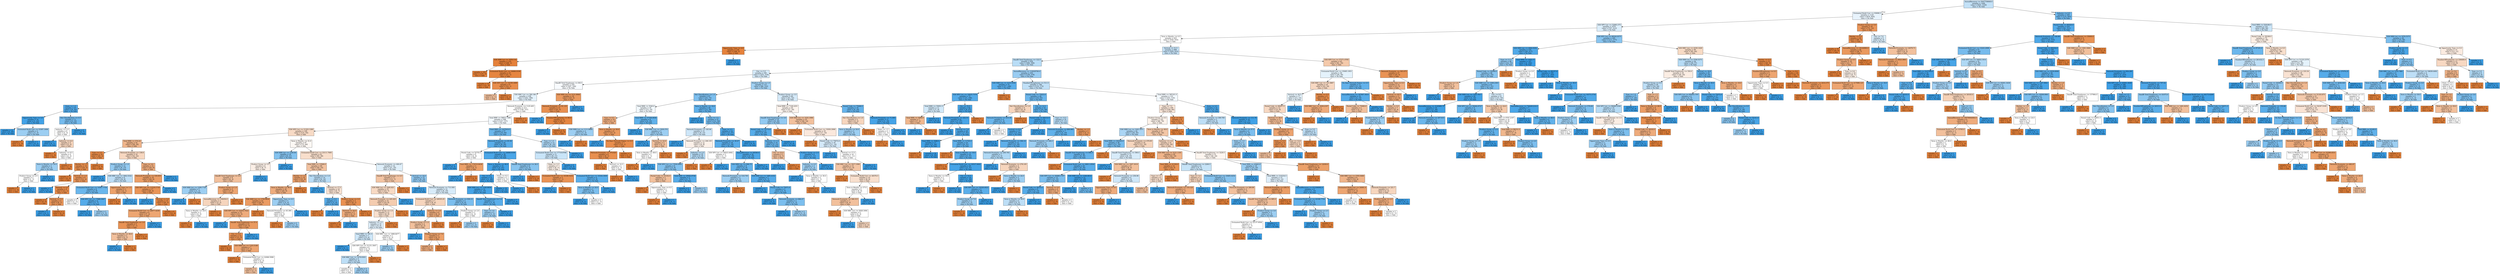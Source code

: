 digraph Tree {
node [shape=box, style="filled", color="black"] ;
0 [label="AnnualRevenue <= 5047758848.0\nsamples = 1449\nvalue = [929, 1329]\nclass = No Sale", fillcolor="#399de54d"] ;
1 [label="Estimated Build Cost <= 93698.5\nsamples = 1120\nvalue = [819, 924]\nclass = No Sale", fillcolor="#399de51d"] ;
0 -> 1 [labeldistance=2.5, labelangle=45, headlabel="True"] ;
2 [label="X36 NPV List <= 52983.375\nsamples = 1070\nvalue = [747, 912]\nclass = No Sale", fillcolor="#399de52e"] ;
1 -> 2 ;
3 [label="Term in Months <= 0.5\nsamples = 825\nvalue = [636, 635]\nclass = Sale", fillcolor="#e5813900"] ;
2 -> 3 ;
4 [label="Opportunity Type <= 4.0\nsamples = 126\nvalue = [186, 2]\nclass = Sale", fillcolor="#e58139fc"] ;
3 -> 4 ;
5 [label="X36 NRR List <= 1878.114\nsamples = 125\nvalue = [186, 1]\nclass = Sale", fillcolor="#e58139fe"] ;
4 -> 5 ;
6 [label="samples = 102\nvalue = [155, 0]\nclass = Sale", fillcolor="#e58139ff"] ;
5 -> 6 ;
7 [label="Estimated Build Cost <= 24666.9199\nsamples = 23\nvalue = [31, 1]\nclass = Sale", fillcolor="#e58139f7"] ;
5 -> 7 ;
8 [label="samples = 14\nvalue = [21, 0]\nclass = Sale", fillcolor="#e58139ff"] ;
7 -> 8 ;
9 [label="X36 NPV List <= 14159.1699\nsamples = 9\nvalue = [10, 1]\nclass = Sale", fillcolor="#e58139e6"] ;
7 -> 9 ;
10 [label="samples = 2\nvalue = [2, 1]\nclass = Sale", fillcolor="#e581397f"] ;
9 -> 10 ;
11 [label="samples = 7\nvalue = [8, 0]\nclass = Sale", fillcolor="#e58139ff"] ;
9 -> 11 ;
12 [label="samples = 1\nvalue = [0, 1]\nclass = No Sale", fillcolor="#399de5ff"] ;
4 -> 12 ;
13 [label="Vertical <= 31.5\nsamples = 699\nvalue = [450, 633]\nclass = No Sale", fillcolor="#399de54a"] ;
3 -> 13 ;
14 [label="DandB Total Employees <= 122.5\nsamples = 636\nvalue = [389, 598]\nclass = No Sale", fillcolor="#399de559"] ;
13 -> 14 ;
15 [label="City <= 5.5\nsamples = 381\nvalue = [253, 319]\nclass = No Sale", fillcolor="#399de535"] ;
14 -> 15 ;
16 [label="DandB Total Employees <= 69.0\nsamples = 254\nvalue = [187, 194]\nclass = No Sale", fillcolor="#399de509"] ;
15 -> 16 ;
17 [label="X36 MRC List <= 280.186\nsamples = 238\nvalue = [162, 189]\nclass = No Sale", fillcolor="#399de524"] ;
16 -> 17 ;
18 [label="State <= 1.5\nsamples = 25\nvalue = [4, 32]\nclass = No Sale", fillcolor="#399de5df"] ;
17 -> 18 ;
19 [label="Opportunity Type <= 4.0\nsamples = 14\nvalue = [1, 22]\nclass = No Sale", fillcolor="#399de5f3"] ;
18 -> 19 ;
20 [label="samples = 12\nvalue = [0, 20]\nclass = No Sale", fillcolor="#399de5ff"] ;
19 -> 20 ;
21 [label="Estimated Build Cost <= 23387.3496\nsamples = 2\nvalue = [1, 2]\nclass = No Sale", fillcolor="#399de57f"] ;
19 -> 21 ;
22 [label="samples = 1\nvalue = [1, 0]\nclass = Sale", fillcolor="#e58139ff"] ;
21 -> 22 ;
23 [label="samples = 1\nvalue = [0, 2]\nclass = No Sale", fillcolor="#399de5ff"] ;
21 -> 23 ;
24 [label="Net Classification <= 0.5\nsamples = 11\nvalue = [3, 10]\nclass = No Sale", fillcolor="#399de5b3"] ;
18 -> 24 ;
25 [label="Industry <= 3.5\nsamples = 6\nvalue = [3, 3]\nclass = Sale", fillcolor="#e5813900"] ;
24 -> 25 ;
26 [label="samples = 1\nvalue = [0, 1]\nclass = No Sale", fillcolor="#399de5ff"] ;
25 -> 26 ;
27 [label="Industry <= 6.0\nsamples = 5\nvalue = [3, 2]\nclass = Sale", fillcolor="#e5813955"] ;
25 -> 27 ;
28 [label="samples = 1\nvalue = [1, 0]\nclass = Sale", fillcolor="#e58139ff"] ;
27 -> 28 ;
29 [label="Industry <= 8.5\nsamples = 4\nvalue = [2, 2]\nclass = Sale", fillcolor="#e5813900"] ;
27 -> 29 ;
30 [label="Term in Months <= 24.0\nsamples = 3\nvalue = [1, 2]\nclass = No Sale", fillcolor="#399de57f"] ;
29 -> 30 ;
31 [label="Product Group <= 2.5\nsamples = 2\nvalue = [1, 1]\nclass = Sale", fillcolor="#e5813900"] ;
30 -> 31 ;
32 [label="samples = 1\nvalue = [1, 0]\nclass = Sale", fillcolor="#e58139ff"] ;
31 -> 32 ;
33 [label="samples = 1\nvalue = [0, 1]\nclass = No Sale", fillcolor="#399de5ff"] ;
31 -> 33 ;
34 [label="samples = 1\nvalue = [0, 1]\nclass = No Sale", fillcolor="#399de5ff"] ;
30 -> 34 ;
35 [label="samples = 1\nvalue = [1, 0]\nclass = Sale", fillcolor="#e58139ff"] ;
29 -> 35 ;
36 [label="samples = 5\nvalue = [0, 7]\nclass = No Sale", fillcolor="#399de5ff"] ;
24 -> 36 ;
37 [label="Network Proximity <= 1125.405\nsamples = 213\nvalue = [158, 157]\nclass = Sale", fillcolor="#e5813902"] ;
17 -> 37 ;
38 [label="Total BRR <= 58831.7266\nsamples = 206\nvalue = [147, 157]\nclass = No Sale", fillcolor="#399de510"] ;
37 -> 38 ;
39 [label="X36 NPV List <= 21203.1289\nsamples = 149\nvalue = [131, 93]\nclass = Sale", fillcolor="#e581394a"] ;
38 -> 39 ;
40 [label="Total BRR <= 574.22\nsamples = 52\nvalue = [58, 24]\nclass = Sale", fillcolor="#e5813995"] ;
39 -> 40 ;
41 [label="Type <= 2.5\nsamples = 19\nvalue = [26, 2]\nclass = Sale", fillcolor="#e58139eb"] ;
40 -> 41 ;
42 [label="Market <= 1.5\nsamples = 14\nvalue = [18, 2]\nclass = Sale", fillcolor="#e58139e3"] ;
41 -> 42 ;
43 [label="samples = 5\nvalue = [6, 0]\nclass = Sale", fillcolor="#e58139ff"] ;
42 -> 43 ;
44 [label="Vertical <= 1.5\nsamples = 9\nvalue = [12, 2]\nclass = Sale", fillcolor="#e58139d4"] ;
42 -> 44 ;
45 [label="samples = 1\nvalue = [0, 1]\nclass = No Sale", fillcolor="#399de5ff"] ;
44 -> 45 ;
46 [label="Vertical <= 4.5\nsamples = 8\nvalue = [12, 1]\nclass = Sale", fillcolor="#e58139ea"] ;
44 -> 46 ;
47 [label="samples = 4\nvalue = [6, 0]\nclass = Sale", fillcolor="#e58139ff"] ;
46 -> 47 ;
48 [label="Vertical <= 5.5\nsamples = 4\nvalue = [6, 1]\nclass = Sale", fillcolor="#e58139d4"] ;
46 -> 48 ;
49 [label="samples = 1\nvalue = [0, 1]\nclass = No Sale", fillcolor="#399de5ff"] ;
48 -> 49 ;
50 [label="samples = 3\nvalue = [6, 0]\nclass = Sale", fillcolor="#e58139ff"] ;
48 -> 50 ;
51 [label="samples = 5\nvalue = [8, 0]\nclass = Sale", fillcolor="#e58139ff"] ;
41 -> 51 ;
52 [label="Network Proximity <= 139.8\nsamples = 33\nvalue = [32, 22]\nclass = Sale", fillcolor="#e5813950"] ;
40 -> 52 ;
53 [label="Product Group <= 1.5\nsamples = 12\nvalue = [6, 13]\nclass = No Sale", fillcolor="#399de589"] ;
52 -> 53 ;
54 [label="samples = 3\nvalue = [0, 4]\nclass = No Sale", fillcolor="#399de5ff"] ;
53 -> 54 ;
55 [label="X36 MRC List <= 1802.5332\nsamples = 9\nvalue = [6, 9]\nclass = No Sale", fillcolor="#399de555"] ;
53 -> 55 ;
56 [label="Estimated Build Cost <= 14367.7754\nsamples = 6\nvalue = [2, 8]\nclass = No Sale", fillcolor="#399de5bf"] ;
55 -> 56 ;
57 [label="samples = 2\nvalue = [1, 1]\nclass = Sale", fillcolor="#e5813900"] ;
56 -> 57 ;
58 [label="X36 NPV List <= 17689.3047\nsamples = 4\nvalue = [1, 7]\nclass = No Sale", fillcolor="#399de5db"] ;
56 -> 58 ;
59 [label="samples = 2\nvalue = [0, 5]\nclass = No Sale", fillcolor="#399de5ff"] ;
58 -> 59 ;
60 [label="samples = 2\nvalue = [1, 2]\nclass = No Sale", fillcolor="#399de57f"] ;
58 -> 60 ;
61 [label="Opportunity Type <= 1.5\nsamples = 3\nvalue = [4, 1]\nclass = Sale", fillcolor="#e58139bf"] ;
55 -> 61 ;
62 [label="samples = 2\nvalue = [4, 0]\nclass = Sale", fillcolor="#e58139ff"] ;
61 -> 62 ;
63 [label="samples = 1\nvalue = [0, 1]\nclass = No Sale", fillcolor="#399de5ff"] ;
61 -> 63 ;
64 [label="Type <= 3.0\nsamples = 21\nvalue = [26, 9]\nclass = Sale", fillcolor="#e58139a7"] ;
52 -> 64 ;
65 [label="Network Proximity <= 530.855\nsamples = 19\nvalue = [26, 6]\nclass = Sale", fillcolor="#e58139c4"] ;
64 -> 65 ;
66 [label="X36 NPV List <= 11519.1719\nsamples = 17\nvalue = [26, 4]\nclass = Sale", fillcolor="#e58139d8"] ;
65 -> 66 ;
67 [label="samples = 2\nvalue = [0, 2]\nclass = No Sale", fillcolor="#399de5ff"] ;
66 -> 67 ;
68 [label="Vertical <= 5.0\nsamples = 15\nvalue = [26, 2]\nclass = Sale", fillcolor="#e58139eb"] ;
66 -> 68 ;
69 [label="Estimated Build Cost <= 28077.4258\nsamples = 6\nvalue = [7, 2]\nclass = Sale", fillcolor="#e58139b6"] ;
68 -> 69 ;
70 [label="DandB Total Employees <= 1.0\nsamples = 5\nvalue = [7, 1]\nclass = Sale", fillcolor="#e58139db"] ;
69 -> 70 ;
71 [label="Term in Months <= 30.0\nsamples = 2\nvalue = [2, 1]\nclass = Sale", fillcolor="#e581397f"] ;
70 -> 71 ;
72 [label="samples = 1\nvalue = [0, 1]\nclass = No Sale", fillcolor="#399de5ff"] ;
71 -> 72 ;
73 [label="samples = 1\nvalue = [2, 0]\nclass = Sale", fillcolor="#e58139ff"] ;
71 -> 73 ;
74 [label="samples = 3\nvalue = [5, 0]\nclass = Sale", fillcolor="#e58139ff"] ;
70 -> 74 ;
75 [label="samples = 1\nvalue = [0, 1]\nclass = No Sale", fillcolor="#399de5ff"] ;
69 -> 75 ;
76 [label="samples = 9\nvalue = [19, 0]\nclass = Sale", fillcolor="#e58139ff"] ;
68 -> 76 ;
77 [label="samples = 2\nvalue = [0, 2]\nclass = No Sale", fillcolor="#399de5ff"] ;
65 -> 77 ;
78 [label="samples = 2\nvalue = [0, 3]\nclass = No Sale", fillcolor="#399de5ff"] ;
64 -> 78 ;
79 [label="Term in Months <= 31.0\nsamples = 97\nvalue = [73, 69]\nclass = Sale", fillcolor="#e581390e"] ;
39 -> 79 ;
80 [label="X36 NRR List <= 1240.84\nsamples = 16\nvalue = [8, 21]\nclass = No Sale", fillcolor="#399de59e"] ;
79 -> 80 ;
81 [label="Product Group <= 3.5\nsamples = 9\nvalue = [8, 7]\nclass = Sale", fillcolor="#e5813920"] ;
80 -> 81 ;
82 [label="DandB Total Employees <= 2.0\nsamples = 8\nvalue = [8, 4]\nclass = Sale", fillcolor="#e581397f"] ;
81 -> 82 ;
83 [label="X36 NRR List <= 1209.7726\nsamples = 3\nvalue = [1, 2]\nclass = No Sale", fillcolor="#399de57f"] ;
82 -> 83 ;
84 [label="samples = 2\nvalue = [0, 2]\nclass = No Sale", fillcolor="#399de5ff"] ;
83 -> 84 ;
85 [label="samples = 1\nvalue = [1, 0]\nclass = Sale", fillcolor="#e58139ff"] ;
83 -> 85 ;
86 [label="Product Group <= 1.5\nsamples = 5\nvalue = [7, 2]\nclass = Sale", fillcolor="#e58139b6"] ;
82 -> 86 ;
87 [label="AnnualRevenue <= 136456.0\nsamples = 3\nvalue = [3, 2]\nclass = Sale", fillcolor="#e5813955"] ;
86 -> 87 ;
88 [label="Term in Months <= 18.0\nsamples = 2\nvalue = [2, 2]\nclass = Sale", fillcolor="#e5813900"] ;
87 -> 88 ;
89 [label="samples = 1\nvalue = [2, 0]\nclass = Sale", fillcolor="#e58139ff"] ;
88 -> 89 ;
90 [label="samples = 1\nvalue = [0, 2]\nclass = No Sale", fillcolor="#399de5ff"] ;
88 -> 90 ;
91 [label="samples = 1\nvalue = [1, 0]\nclass = Sale", fillcolor="#e58139ff"] ;
87 -> 91 ;
92 [label="samples = 2\nvalue = [4, 0]\nclass = Sale", fillcolor="#e58139ff"] ;
86 -> 92 ;
93 [label="samples = 1\nvalue = [0, 3]\nclass = No Sale", fillcolor="#399de5ff"] ;
81 -> 93 ;
94 [label="samples = 7\nvalue = [0, 14]\nclass = No Sale", fillcolor="#399de5ff"] ;
80 -> 94 ;
95 [label="Estimated Build Cost <= 23111.7695\nsamples = 81\nvalue = [65, 48]\nclass = Sale", fillcolor="#e5813943"] ;
79 -> 95 ;
96 [label="Total BRR <= 13568.0\nsamples = 49\nvalue = [44, 23]\nclass = Sale", fillcolor="#e581397a"] ;
95 -> 96 ;
97 [label="Market <= 1.5\nsamples = 35\nvalue = [35, 9]\nclass = Sale", fillcolor="#e58139bd"] ;
96 -> 97 ;
98 [label="Term in Months <= 90.0\nsamples = 28\nvalue = [26, 9]\nclass = Sale", fillcolor="#e58139a7"] ;
97 -> 98 ;
99 [label="X36 NRR List <= 1759.4834\nsamples = 23\nvalue = [24, 5]\nclass = Sale", fillcolor="#e58139ca"] ;
98 -> 99 ;
100 [label="X36 NPV List <= 22553.7422\nsamples = 15\nvalue = [15, 5]\nclass = Sale", fillcolor="#e58139aa"] ;
99 -> 100 ;
101 [label="samples = 2\nvalue = [0, 2]\nclass = No Sale", fillcolor="#399de5ff"] ;
100 -> 101 ;
102 [label="DandB Total Employees <= 37.0\nsamples = 13\nvalue = [15, 3]\nclass = Sale", fillcolor="#e58139cc"] ;
100 -> 102 ;
103 [label="City <= 0.5\nsamples = 12\nvalue = [15, 2]\nclass = Sale", fillcolor="#e58139dd"] ;
102 -> 103 ;
104 [label="samples = 5\nvalue = [8, 0]\nclass = Sale", fillcolor="#e58139ff"] ;
103 -> 104 ;
105 [label="X36 NRR List <= 1103.5188\nsamples = 7\nvalue = [7, 2]\nclass = Sale", fillcolor="#e58139b6"] ;
103 -> 105 ;
106 [label="samples = 4\nvalue = [5, 0]\nclass = Sale", fillcolor="#e58139ff"] ;
105 -> 106 ;
107 [label="Estimated Build Cost <= 22066.5996\nsamples = 3\nvalue = [2, 2]\nclass = Sale", fillcolor="#e5813900"] ;
105 -> 107 ;
108 [label="samples = 2\nvalue = [2, 1]\nclass = Sale", fillcolor="#e581397f"] ;
107 -> 108 ;
109 [label="samples = 1\nvalue = [0, 1]\nclass = No Sale", fillcolor="#399de5ff"] ;
107 -> 109 ;
110 [label="samples = 1\nvalue = [0, 1]\nclass = No Sale", fillcolor="#399de5ff"] ;
102 -> 110 ;
111 [label="samples = 8\nvalue = [9, 0]\nclass = Sale", fillcolor="#e58139ff"] ;
99 -> 111 ;
112 [label="Opportunity Type <= 0.5\nsamples = 5\nvalue = [2, 4]\nclass = No Sale", fillcolor="#399de57f"] ;
98 -> 112 ;
113 [label="Network Proximity <= 45.395\nsamples = 3\nvalue = [2, 2]\nclass = Sale", fillcolor="#e5813900"] ;
112 -> 113 ;
114 [label="samples = 1\nvalue = [1, 0]\nclass = Sale", fillcolor="#e58139ff"] ;
113 -> 114 ;
115 [label="samples = 2\nvalue = [1, 2]\nclass = No Sale", fillcolor="#399de57f"] ;
113 -> 115 ;
116 [label="samples = 2\nvalue = [0, 2]\nclass = No Sale", fillcolor="#399de5ff"] ;
112 -> 116 ;
117 [label="samples = 7\nvalue = [9, 0]\nclass = Sale", fillcolor="#e58139ff"] ;
97 -> 117 ;
118 [label="Net Classification <= 1.0\nsamples = 14\nvalue = [9, 14]\nclass = No Sale", fillcolor="#399de55b"] ;
96 -> 118 ;
119 [label="samples = 4\nvalue = [0, 7]\nclass = No Sale", fillcolor="#399de5ff"] ;
118 -> 119 ;
120 [label="Vertical <= 17.5\nsamples = 10\nvalue = [9, 7]\nclass = Sale", fillcolor="#e5813939"] ;
118 -> 120 ;
121 [label="Type <= 0.5\nsamples = 5\nvalue = [1, 6]\nclass = No Sale", fillcolor="#399de5d4"] ;
120 -> 121 ;
122 [label="samples = 1\nvalue = [1, 0]\nclass = Sale", fillcolor="#e58139ff"] ;
121 -> 122 ;
123 [label="samples = 4\nvalue = [0, 6]\nclass = No Sale", fillcolor="#399de5ff"] ;
121 -> 123 ;
124 [label="Product Group <= 3.5\nsamples = 5\nvalue = [8, 1]\nclass = Sale", fillcolor="#e58139df"] ;
120 -> 124 ;
125 [label="Vertical <= 24.5\nsamples = 3\nvalue = [3, 1]\nclass = Sale", fillcolor="#e58139aa"] ;
124 -> 125 ;
126 [label="samples = 2\nvalue = [3, 0]\nclass = Sale", fillcolor="#e58139ff"] ;
125 -> 126 ;
127 [label="samples = 1\nvalue = [0, 1]\nclass = No Sale", fillcolor="#399de5ff"] ;
125 -> 127 ;
128 [label="samples = 2\nvalue = [5, 0]\nclass = Sale", fillcolor="#e58139ff"] ;
124 -> 128 ;
129 [label="Network Proximity <= 400.47\nsamples = 32\nvalue = [21, 25]\nclass = No Sale", fillcolor="#399de529"] ;
95 -> 129 ;
130 [label="DandB Total Employees <= 4.5\nsamples = 17\nvalue = [13, 7]\nclass = Sale", fillcolor="#e5813976"] ;
129 -> 130 ;
131 [label="X36 NRR List <= 3265.821\nsamples = 15\nvalue = [10, 7]\nclass = Sale", fillcolor="#e581394d"] ;
130 -> 131 ;
132 [label="Network Proximity <= 245.425\nsamples = 14\nvalue = [10, 6]\nclass = Sale", fillcolor="#e5813966"] ;
131 -> 132 ;
133 [label="Product Group <= 1.5\nsamples = 12\nvalue = [8, 6]\nclass = Sale", fillcolor="#e5813940"] ;
132 -> 133 ;
134 [label="Industry <= 1.5\nsamples = 10\nvalue = [5, 6]\nclass = No Sale", fillcolor="#399de52a"] ;
133 -> 134 ;
135 [label="Total BRR <= 701.5\nsamples = 7\nvalue = [3, 4]\nclass = No Sale", fillcolor="#399de540"] ;
134 -> 135 ;
136 [label="samples = 1\nvalue = [0, 1]\nclass = No Sale", fillcolor="#399de5ff"] ;
135 -> 136 ;
137 [label="X36 NPV List <= 31151.3047\nsamples = 6\nvalue = [3, 3]\nclass = Sale", fillcolor="#e5813900"] ;
135 -> 137 ;
138 [label="X36 MRC List <= 1479.0303\nsamples = 5\nvalue = [2, 3]\nclass = No Sale", fillcolor="#399de555"] ;
137 -> 138 ;
139 [label="samples = 2\nvalue = [1, 1]\nclass = Sale", fillcolor="#e5813900"] ;
138 -> 139 ;
140 [label="samples = 3\nvalue = [1, 2]\nclass = No Sale", fillcolor="#399de57f"] ;
138 -> 140 ;
141 [label="samples = 1\nvalue = [1, 0]\nclass = Sale", fillcolor="#e58139ff"] ;
137 -> 141 ;
142 [label="X36 MRC List <= 1989.8477\nsamples = 3\nvalue = [2, 2]\nclass = Sale", fillcolor="#e5813900"] ;
134 -> 142 ;
143 [label="samples = 2\nvalue = [1, 2]\nclass = No Sale", fillcolor="#399de57f"] ;
142 -> 143 ;
144 [label="samples = 1\nvalue = [1, 0]\nclass = Sale", fillcolor="#e58139ff"] ;
142 -> 144 ;
145 [label="samples = 2\nvalue = [3, 0]\nclass = Sale", fillcolor="#e58139ff"] ;
133 -> 145 ;
146 [label="samples = 2\nvalue = [2, 0]\nclass = Sale", fillcolor="#e58139ff"] ;
132 -> 146 ;
147 [label="samples = 1\nvalue = [0, 1]\nclass = No Sale", fillcolor="#399de5ff"] ;
131 -> 147 ;
148 [label="samples = 2\nvalue = [3, 0]\nclass = Sale", fillcolor="#e58139ff"] ;
130 -> 148 ;
149 [label="Vertical <= 16.0\nsamples = 15\nvalue = [8, 18]\nclass = No Sale", fillcolor="#399de58e"] ;
129 -> 149 ;
150 [label="samples = 3\nvalue = [0, 8]\nclass = No Sale", fillcolor="#399de5ff"] ;
149 -> 150 ;
151 [label="Network Proximity <= 713.585\nsamples = 12\nvalue = [8, 10]\nclass = No Sale", fillcolor="#399de533"] ;
149 -> 151 ;
152 [label="Estimated Build Cost <= 26535.25\nsamples = 7\nvalue = [6, 4]\nclass = Sale", fillcolor="#e5813955"] ;
151 -> 152 ;
153 [label="samples = 1\nvalue = [0, 2]\nclass = No Sale", fillcolor="#399de5ff"] ;
152 -> 153 ;
154 [label="Industry <= 3.5\nsamples = 6\nvalue = [6, 2]\nclass = Sale", fillcolor="#e58139aa"] ;
152 -> 154 ;
155 [label="Product Group <= 1.5\nsamples = 4\nvalue = [4, 2]\nclass = Sale", fillcolor="#e581397f"] ;
154 -> 155 ;
156 [label="samples = 1\nvalue = [0, 1]\nclass = No Sale", fillcolor="#399de5ff"] ;
155 -> 156 ;
157 [label="Product Group <= 7.0\nsamples = 3\nvalue = [4, 1]\nclass = Sale", fillcolor="#e58139bf"] ;
155 -> 157 ;
158 [label="samples = 2\nvalue = [3, 1]\nclass = Sale", fillcolor="#e58139aa"] ;
157 -> 158 ;
159 [label="samples = 1\nvalue = [1, 0]\nclass = Sale", fillcolor="#e58139ff"] ;
157 -> 159 ;
160 [label="samples = 2\nvalue = [2, 0]\nclass = Sale", fillcolor="#e58139ff"] ;
154 -> 160 ;
161 [label="Network Proximity <= 930.15\nsamples = 5\nvalue = [2, 6]\nclass = No Sale", fillcolor="#399de5aa"] ;
151 -> 161 ;
162 [label="samples = 2\nvalue = [0, 4]\nclass = No Sale", fillcolor="#399de5ff"] ;
161 -> 162 ;
163 [label="Product Group <= 2.0\nsamples = 3\nvalue = [2, 2]\nclass = Sale", fillcolor="#e5813900"] ;
161 -> 163 ;
164 [label="samples = 1\nvalue = [1, 0]\nclass = Sale", fillcolor="#e58139ff"] ;
163 -> 164 ;
165 [label="samples = 2\nvalue = [1, 2]\nclass = No Sale", fillcolor="#399de57f"] ;
163 -> 165 ;
166 [label="Total BRR <= 1437919.5\nsamples = 57\nvalue = [16, 64]\nclass = No Sale", fillcolor="#399de5bf"] ;
38 -> 166 ;
167 [label="Network Proximity <= 65.56\nsamples = 45\nvalue = [8, 50]\nclass = No Sale", fillcolor="#399de5d6"] ;
166 -> 167 ;
168 [label="Postal Code <= 52755.5\nsamples = 6\nvalue = [4, 4]\nclass = Sale", fillcolor="#e5813900"] ;
167 -> 168 ;
169 [label="samples = 3\nvalue = [0, 3]\nclass = No Sale", fillcolor="#399de5ff"] ;
168 -> 169 ;
170 [label="Total BRR <= 174510.8438\nsamples = 3\nvalue = [4, 1]\nclass = Sale", fillcolor="#e58139bf"] ;
168 -> 170 ;
171 [label="samples = 1\nvalue = [0, 1]\nclass = No Sale", fillcolor="#399de5ff"] ;
170 -> 171 ;
172 [label="samples = 2\nvalue = [4, 0]\nclass = Sale", fillcolor="#e58139ff"] ;
170 -> 172 ;
173 [label="Estimated Build Cost <= 24666.9199\nsamples = 39\nvalue = [4, 46]\nclass = No Sale", fillcolor="#399de5e9"] ;
167 -> 173 ;
174 [label="Term in Months <= 48.0\nsamples = 33\nvalue = [2, 41]\nclass = No Sale", fillcolor="#399de5f3"] ;
173 -> 174 ;
175 [label="City <= 0.5\nsamples = 31\nvalue = [1, 40]\nclass = No Sale", fillcolor="#399de5f9"] ;
174 -> 175 ;
176 [label="X36 NRR List <= 1160.9858\nsamples = 12\nvalue = [1, 15]\nclass = No Sale", fillcolor="#399de5ee"] ;
175 -> 176 ;
177 [label="DandB Total Employees <= 1.0\nsamples = 5\nvalue = [1, 6]\nclass = No Sale", fillcolor="#399de5d4"] ;
176 -> 177 ;
178 [label="Type <= 1.0\nsamples = 2\nvalue = [1, 2]\nclass = No Sale", fillcolor="#399de57f"] ;
177 -> 178 ;
179 [label="samples = 1\nvalue = [1, 0]\nclass = Sale", fillcolor="#e58139ff"] ;
178 -> 179 ;
180 [label="samples = 1\nvalue = [0, 2]\nclass = No Sale", fillcolor="#399de5ff"] ;
178 -> 180 ;
181 [label="samples = 3\nvalue = [0, 4]\nclass = No Sale", fillcolor="#399de5ff"] ;
177 -> 181 ;
182 [label="samples = 7\nvalue = [0, 9]\nclass = No Sale", fillcolor="#399de5ff"] ;
176 -> 182 ;
183 [label="samples = 19\nvalue = [0, 25]\nclass = No Sale", fillcolor="#399de5ff"] ;
175 -> 183 ;
184 [label="State <= 0.5\nsamples = 2\nvalue = [1, 1]\nclass = Sale", fillcolor="#e5813900"] ;
174 -> 184 ;
185 [label="samples = 1\nvalue = [0, 1]\nclass = No Sale", fillcolor="#399de5ff"] ;
184 -> 185 ;
186 [label="samples = 1\nvalue = [1, 0]\nclass = Sale", fillcolor="#e58139ff"] ;
184 -> 186 ;
187 [label="DandB Total Employees <= 26.5\nsamples = 6\nvalue = [2, 5]\nclass = No Sale", fillcolor="#399de599"] ;
173 -> 187 ;
188 [label="samples = 5\nvalue = [0, 5]\nclass = No Sale", fillcolor="#399de5ff"] ;
187 -> 188 ;
189 [label="samples = 1\nvalue = [2, 0]\nclass = Sale", fillcolor="#e58139ff"] ;
187 -> 189 ;
190 [label="Type <= 1.5\nsamples = 12\nvalue = [8, 14]\nclass = No Sale", fillcolor="#399de56d"] ;
166 -> 190 ;
191 [label="Estimated Build Cost <= 17719.9766\nsamples = 11\nvalue = [8, 11]\nclass = No Sale", fillcolor="#399de546"] ;
190 -> 191 ;
192 [label="State <= 1.5\nsamples = 7\nvalue = [8, 7]\nclass = Sale", fillcolor="#e5813920"] ;
191 -> 192 ;
193 [label="Estimated Build Cost <= 16186.5254\nsamples = 3\nvalue = [7, 1]\nclass = Sale", fillcolor="#e58139db"] ;
192 -> 193 ;
194 [label="samples = 1\nvalue = [0, 1]\nclass = No Sale", fillcolor="#399de5ff"] ;
193 -> 194 ;
195 [label="samples = 2\nvalue = [7, 0]\nclass = Sale", fillcolor="#e58139ff"] ;
193 -> 195 ;
196 [label="Estimated Build Cost <= 16344.3008\nsamples = 4\nvalue = [1, 6]\nclass = No Sale", fillcolor="#399de5d4"] ;
192 -> 196 ;
197 [label="Term in Months <= 24.0\nsamples = 3\nvalue = [1, 3]\nclass = No Sale", fillcolor="#399de5aa"] ;
196 -> 197 ;
198 [label="samples = 1\nvalue = [0, 2]\nclass = No Sale", fillcolor="#399de5ff"] ;
197 -> 198 ;
199 [label="samples = 2\nvalue = [1, 1]\nclass = Sale", fillcolor="#e5813900"] ;
197 -> 199 ;
200 [label="samples = 1\nvalue = [0, 3]\nclass = No Sale", fillcolor="#399de5ff"] ;
196 -> 200 ;
201 [label="samples = 4\nvalue = [0, 4]\nclass = No Sale", fillcolor="#399de5ff"] ;
191 -> 201 ;
202 [label="samples = 1\nvalue = [0, 3]\nclass = No Sale", fillcolor="#399de5ff"] ;
190 -> 202 ;
203 [label="samples = 7\nvalue = [11, 0]\nclass = Sale", fillcolor="#e58139ff"] ;
37 -> 203 ;
204 [label="X36 NRR List <= 3121.9946\nsamples = 16\nvalue = [25, 5]\nclass = Sale", fillcolor="#e58139cc"] ;
16 -> 204 ;
205 [label="Network Proximity <= 81.135\nsamples = 15\nvalue = [25, 3]\nclass = Sale", fillcolor="#e58139e0"] ;
204 -> 205 ;
206 [label="samples = 2\nvalue = [0, 2]\nclass = No Sale", fillcolor="#399de5ff"] ;
205 -> 206 ;
207 [label="NumberOfEmployees <= 60.0\nsamples = 13\nvalue = [25, 1]\nclass = Sale", fillcolor="#e58139f5"] ;
205 -> 207 ;
208 [label="samples = 1\nvalue = [0, 1]\nclass = No Sale", fillcolor="#399de5ff"] ;
207 -> 208 ;
209 [label="samples = 12\nvalue = [25, 0]\nclass = Sale", fillcolor="#e58139ff"] ;
207 -> 209 ;
210 [label="samples = 1\nvalue = [0, 2]\nclass = No Sale", fillcolor="#399de5ff"] ;
204 -> 210 ;
211 [label="Product Group <= 1.5\nsamples = 127\nvalue = [66, 125]\nclass = No Sale", fillcolor="#399de578"] ;
15 -> 211 ;
212 [label="Net Classification <= 1.5\nsamples = 67\nvalue = [25, 73]\nclass = No Sale", fillcolor="#399de5a8"] ;
211 -> 212 ;
213 [label="Total BRR <= 5540.0\nsamples = 18\nvalue = [13, 14]\nclass = No Sale", fillcolor="#399de512"] ;
212 -> 213 ;
214 [label="Type <= 0.5\nsamples = 10\nvalue = [11, 4]\nclass = Sale", fillcolor="#e58139a2"] ;
213 -> 214 ;
215 [label="X36 NRR List <= 1111.0969\nsamples = 2\nvalue = [1, 2]\nclass = No Sale", fillcolor="#399de57f"] ;
214 -> 215 ;
216 [label="samples = 1\nvalue = [0, 2]\nclass = No Sale", fillcolor="#399de5ff"] ;
215 -> 216 ;
217 [label="samples = 1\nvalue = [1, 0]\nclass = Sale", fillcolor="#e58139ff"] ;
215 -> 217 ;
218 [label="Term in Months <= 30.0\nsamples = 8\nvalue = [10, 2]\nclass = Sale", fillcolor="#e58139cc"] ;
214 -> 218 ;
219 [label="samples = 1\nvalue = [0, 1]\nclass = No Sale", fillcolor="#399de5ff"] ;
218 -> 219 ;
220 [label="On Zayo Network Status <= 0.5\nsamples = 7\nvalue = [10, 1]\nclass = Sale", fillcolor="#e58139e6"] ;
218 -> 220 ;
221 [label="Network Proximity <= 374.625\nsamples = 6\nvalue = [9, 1]\nclass = Sale", fillcolor="#e58139e3"] ;
220 -> 221 ;
222 [label="samples = 4\nvalue = [8, 0]\nclass = Sale", fillcolor="#e58139ff"] ;
221 -> 222 ;
223 [label="Vertical <= 10.5\nsamples = 2\nvalue = [1, 1]\nclass = Sale", fillcolor="#e5813900"] ;
221 -> 223 ;
224 [label="samples = 1\nvalue = [1, 0]\nclass = Sale", fillcolor="#e58139ff"] ;
223 -> 224 ;
225 [label="samples = 1\nvalue = [0, 1]\nclass = No Sale", fillcolor="#399de5ff"] ;
223 -> 225 ;
226 [label="samples = 1\nvalue = [1, 0]\nclass = Sale", fillcolor="#e58139ff"] ;
220 -> 226 ;
227 [label="Total BRR <= 37358.0938\nsamples = 8\nvalue = [2, 10]\nclass = No Sale", fillcolor="#399de5cc"] ;
213 -> 227 ;
228 [label="samples = 3\nvalue = [0, 6]\nclass = No Sale", fillcolor="#399de5ff"] ;
227 -> 228 ;
229 [label="X36 MRC List <= 1929.374\nsamples = 5\nvalue = [2, 4]\nclass = No Sale", fillcolor="#399de57f"] ;
227 -> 229 ;
230 [label="samples = 2\nvalue = [0, 3]\nclass = No Sale", fillcolor="#399de5ff"] ;
229 -> 230 ;
231 [label="Vertical <= 23.0\nsamples = 3\nvalue = [2, 1]\nclass = Sale", fillcolor="#e581397f"] ;
229 -> 231 ;
232 [label="Term in Months <= 48.0\nsamples = 2\nvalue = [1, 1]\nclass = Sale", fillcolor="#e5813900"] ;
231 -> 232 ;
233 [label="samples = 1\nvalue = [1, 0]\nclass = Sale", fillcolor="#e58139ff"] ;
232 -> 233 ;
234 [label="samples = 1\nvalue = [0, 1]\nclass = No Sale", fillcolor="#399de5ff"] ;
232 -> 234 ;
235 [label="samples = 1\nvalue = [1, 0]\nclass = Sale", fillcolor="#e58139ff"] ;
231 -> 235 ;
236 [label="Term in Months <= 18.0\nsamples = 49\nvalue = [12, 59]\nclass = No Sale", fillcolor="#399de5cb"] ;
212 -> 236 ;
237 [label="samples = 12\nvalue = [0, 20]\nclass = No Sale", fillcolor="#399de5ff"] ;
236 -> 237 ;
238 [label="State <= 1.5\nsamples = 37\nvalue = [12, 39]\nclass = No Sale", fillcolor="#399de5b1"] ;
236 -> 238 ;
239 [label="Network Proximity <= 145.06\nsamples = 15\nvalue = [9, 12]\nclass = No Sale", fillcolor="#399de540"] ;
238 -> 239 ;
240 [label="samples = 3\nvalue = [0, 4]\nclass = No Sale", fillcolor="#399de5ff"] ;
239 -> 240 ;
241 [label="Network Proximity <= 206.105\nsamples = 12\nvalue = [9, 8]\nclass = Sale", fillcolor="#e581391c"] ;
239 -> 241 ;
242 [label="samples = 2\nvalue = [4, 0]\nclass = Sale", fillcolor="#e58139ff"] ;
241 -> 242 ;
243 [label="Industry <= 2.5\nsamples = 10\nvalue = [5, 8]\nclass = No Sale", fillcolor="#399de560"] ;
241 -> 243 ;
244 [label="X36 NPV List <= 17656.9941\nsamples = 8\nvalue = [3, 8]\nclass = No Sale", fillcolor="#399de59f"] ;
243 -> 244 ;
245 [label="Postal Code <= 55102.0\nsamples = 3\nvalue = [2, 1]\nclass = Sale", fillcolor="#e581397f"] ;
244 -> 245 ;
246 [label="samples = 1\nvalue = [1, 0]\nclass = Sale", fillcolor="#e58139ff"] ;
245 -> 246 ;
247 [label="Opportunity Type <= 0.5\nsamples = 2\nvalue = [1, 1]\nclass = Sale", fillcolor="#e5813900"] ;
245 -> 247 ;
248 [label="samples = 1\nvalue = [1, 0]\nclass = Sale", fillcolor="#e58139ff"] ;
247 -> 248 ;
249 [label="samples = 1\nvalue = [0, 1]\nclass = No Sale", fillcolor="#399de5ff"] ;
247 -> 249 ;
250 [label="Total BRR <= 28062.9746\nsamples = 5\nvalue = [1, 7]\nclass = No Sale", fillcolor="#399de5db"] ;
244 -> 250 ;
251 [label="samples = 2\nvalue = [0, 5]\nclass = No Sale", fillcolor="#399de5ff"] ;
250 -> 251 ;
252 [label="samples = 3\nvalue = [1, 2]\nclass = No Sale", fillcolor="#399de57f"] ;
250 -> 252 ;
253 [label="samples = 2\nvalue = [2, 0]\nclass = Sale", fillcolor="#e58139ff"] ;
243 -> 253 ;
254 [label="Type <= 2.5\nsamples = 22\nvalue = [3, 27]\nclass = No Sale", fillcolor="#399de5e3"] ;
238 -> 254 ;
255 [label="Network Proximity <= 30.47\nsamples = 18\nvalue = [3, 19]\nclass = No Sale", fillcolor="#399de5d7"] ;
254 -> 255 ;
256 [label="X36 NPV List <= 44023.4062\nsamples = 2\nvalue = [1, 1]\nclass = Sale", fillcolor="#e5813900"] ;
255 -> 256 ;
257 [label="samples = 1\nvalue = [1, 0]\nclass = Sale", fillcolor="#e58139ff"] ;
256 -> 257 ;
258 [label="samples = 1\nvalue = [0, 1]\nclass = No Sale", fillcolor="#399de5ff"] ;
256 -> 258 ;
259 [label="AnnualRevenue <= 64540.0\nsamples = 16\nvalue = [2, 18]\nclass = No Sale", fillcolor="#399de5e3"] ;
255 -> 259 ;
260 [label="X36 NRR List <= 806.75\nsamples = 9\nvalue = [2, 9]\nclass = No Sale", fillcolor="#399de5c6"] ;
259 -> 260 ;
261 [label="Network Proximity <= 518.795\nsamples = 2\nvalue = [1, 2]\nclass = No Sale", fillcolor="#399de57f"] ;
260 -> 261 ;
262 [label="samples = 1\nvalue = [0, 2]\nclass = No Sale", fillcolor="#399de5ff"] ;
261 -> 262 ;
263 [label="samples = 1\nvalue = [1, 0]\nclass = Sale", fillcolor="#e58139ff"] ;
261 -> 263 ;
264 [label="X36 NRR List <= 1085.4102\nsamples = 7\nvalue = [1, 7]\nclass = No Sale", fillcolor="#399de5db"] ;
260 -> 264 ;
265 [label="samples = 2\nvalue = [0, 2]\nclass = No Sale", fillcolor="#399de5ff"] ;
264 -> 265 ;
266 [label="Postal Code <= 75071.0\nsamples = 5\nvalue = [1, 5]\nclass = No Sale", fillcolor="#399de5cc"] ;
264 -> 266 ;
267 [label="samples = 2\nvalue = [0, 2]\nclass = No Sale", fillcolor="#399de5ff"] ;
266 -> 267 ;
268 [label="Network Proximity <= 684.27\nsamples = 3\nvalue = [1, 3]\nclass = No Sale", fillcolor="#399de5aa"] ;
266 -> 268 ;
269 [label="samples = 1\nvalue = [0, 1]\nclass = No Sale", fillcolor="#399de5ff"] ;
268 -> 269 ;
270 [label="samples = 2\nvalue = [1, 2]\nclass = No Sale", fillcolor="#399de57f"] ;
268 -> 270 ;
271 [label="samples = 7\nvalue = [0, 9]\nclass = No Sale", fillcolor="#399de5ff"] ;
259 -> 271 ;
272 [label="samples = 4\nvalue = [0, 8]\nclass = No Sale", fillcolor="#399de5ff"] ;
254 -> 272 ;
273 [label="Product Group <= 3.5\nsamples = 60\nvalue = [41, 52]\nclass = No Sale", fillcolor="#399de536"] ;
211 -> 273 ;
274 [label="Total BRR <= 7148.2251\nsamples = 44\nvalue = [37, 34]\nclass = Sale", fillcolor="#e5813915"] ;
273 -> 274 ;
275 [label="DandB Total Employees <= 3.0\nsamples = 19\nvalue = [9, 20]\nclass = No Sale", fillcolor="#399de58c"] ;
274 -> 275 ;
276 [label="Postal Code <= 75773.0\nsamples = 15\nvalue = [3, 20]\nclass = No Sale", fillcolor="#399de5d9"] ;
275 -> 276 ;
277 [label="Industry <= 1.5\nsamples = 10\nvalue = [3, 12]\nclass = No Sale", fillcolor="#399de5bf"] ;
276 -> 277 ;
278 [label="City <= 22.0\nsamples = 2\nvalue = [2, 1]\nclass = Sale", fillcolor="#e581397f"] ;
277 -> 278 ;
279 [label="samples = 1\nvalue = [0, 1]\nclass = No Sale", fillcolor="#399de5ff"] ;
278 -> 279 ;
280 [label="samples = 1\nvalue = [2, 0]\nclass = Sale", fillcolor="#e58139ff"] ;
278 -> 280 ;
281 [label="Product Group <= 2.5\nsamples = 8\nvalue = [1, 11]\nclass = No Sale", fillcolor="#399de5e8"] ;
277 -> 281 ;
282 [label="Industry <= 4.5\nsamples = 3\nvalue = [1, 2]\nclass = No Sale", fillcolor="#399de57f"] ;
281 -> 282 ;
283 [label="samples = 1\nvalue = [0, 1]\nclass = No Sale", fillcolor="#399de5ff"] ;
282 -> 283 ;
284 [label="Term in Months <= 30.0\nsamples = 2\nvalue = [1, 1]\nclass = Sale", fillcolor="#e5813900"] ;
282 -> 284 ;
285 [label="samples = 1\nvalue = [1, 0]\nclass = Sale", fillcolor="#e58139ff"] ;
284 -> 285 ;
286 [label="samples = 1\nvalue = [0, 1]\nclass = No Sale", fillcolor="#399de5ff"] ;
284 -> 286 ;
287 [label="samples = 5\nvalue = [0, 9]\nclass = No Sale", fillcolor="#399de5ff"] ;
281 -> 287 ;
288 [label="samples = 5\nvalue = [0, 8]\nclass = No Sale", fillcolor="#399de5ff"] ;
276 -> 288 ;
289 [label="samples = 4\nvalue = [6, 0]\nclass = Sale", fillcolor="#e58139ff"] ;
275 -> 289 ;
290 [label="X36 NRR List <= 1035.1996\nsamples = 25\nvalue = [28, 14]\nclass = Sale", fillcolor="#e581397f"] ;
274 -> 290 ;
291 [label="samples = 6\nvalue = [11, 0]\nclass = Sale", fillcolor="#e58139ff"] ;
290 -> 291 ;
292 [label="Estimated Build Cost <= 15050.2998\nsamples = 19\nvalue = [17, 14]\nclass = Sale", fillcolor="#e581392d"] ;
290 -> 292 ;
293 [label="samples = 1\nvalue = [6, 0]\nclass = Sale", fillcolor="#e58139ff"] ;
292 -> 293 ;
294 [label="Postal Code <= 75672.0\nsamples = 18\nvalue = [11, 14]\nclass = No Sale", fillcolor="#399de537"] ;
292 -> 294 ;
295 [label="samples = 2\nvalue = [0, 3]\nclass = No Sale", fillcolor="#399de5ff"] ;
294 -> 295 ;
296 [label="Vertical <= 17.5\nsamples = 16\nvalue = [11, 11]\nclass = Sale", fillcolor="#e5813900"] ;
294 -> 296 ;
297 [label="X36 MRC List <= 1817.1094\nsamples = 13\nvalue = [11, 6]\nclass = Sale", fillcolor="#e5813974"] ;
296 -> 297 ;
298 [label="samples = 3\nvalue = [3, 0]\nclass = Sale", fillcolor="#e58139ff"] ;
297 -> 298 ;
299 [label="Estimated Build Cost <= 49376.5\nsamples = 10\nvalue = [8, 6]\nclass = Sale", fillcolor="#e5813940"] ;
297 -> 299 ;
300 [label="Term in Months <= 37.0\nsamples = 9\nvalue = [6, 6]\nclass = Sale", fillcolor="#e5813900"] ;
299 -> 300 ;
301 [label="Network Proximity <= 346.315\nsamples = 7\nvalue = [6, 3]\nclass = Sale", fillcolor="#e581397f"] ;
300 -> 301 ;
302 [label="samples = 3\nvalue = [3, 0]\nclass = Sale", fillcolor="#e58139ff"] ;
301 -> 302 ;
303 [label="X36 MRC List <= 2928.1694\nsamples = 4\nvalue = [3, 3]\nclass = Sale", fillcolor="#e5813900"] ;
301 -> 303 ;
304 [label="samples = 1\nvalue = [0, 1]\nclass = No Sale", fillcolor="#399de5ff"] ;
303 -> 304 ;
305 [label="samples = 3\nvalue = [3, 2]\nclass = Sale", fillcolor="#e5813955"] ;
303 -> 305 ;
306 [label="samples = 2\nvalue = [0, 3]\nclass = No Sale", fillcolor="#399de5ff"] ;
300 -> 306 ;
307 [label="samples = 1\nvalue = [2, 0]\nclass = Sale", fillcolor="#e58139ff"] ;
299 -> 307 ;
308 [label="samples = 3\nvalue = [0, 5]\nclass = No Sale", fillcolor="#399de5ff"] ;
296 -> 308 ;
309 [label="Postal Code <= 75068.5\nsamples = 16\nvalue = [4, 18]\nclass = No Sale", fillcolor="#399de5c6"] ;
273 -> 309 ;
310 [label="Net Classification <= 1.0\nsamples = 5\nvalue = [3, 2]\nclass = Sale", fillcolor="#e5813955"] ;
309 -> 310 ;
311 [label="Term in Months <= 24.0\nsamples = 3\nvalue = [1, 2]\nclass = No Sale", fillcolor="#399de57f"] ;
310 -> 311 ;
312 [label="samples = 1\nvalue = [1, 0]\nclass = Sale", fillcolor="#e58139ff"] ;
311 -> 312 ;
313 [label="samples = 2\nvalue = [0, 2]\nclass = No Sale", fillcolor="#399de5ff"] ;
311 -> 313 ;
314 [label="samples = 2\nvalue = [2, 0]\nclass = Sale", fillcolor="#e58139ff"] ;
310 -> 314 ;
315 [label="Network Proximity <= 71.065\nsamples = 11\nvalue = [1, 16]\nclass = No Sale", fillcolor="#399de5ef"] ;
309 -> 315 ;
316 [label="State <= 1.5\nsamples = 2\nvalue = [1, 1]\nclass = Sale", fillcolor="#e5813900"] ;
315 -> 316 ;
317 [label="samples = 1\nvalue = [1, 0]\nclass = Sale", fillcolor="#e58139ff"] ;
316 -> 317 ;
318 [label="samples = 1\nvalue = [0, 1]\nclass = No Sale", fillcolor="#399de5ff"] ;
316 -> 318 ;
319 [label="samples = 9\nvalue = [0, 15]\nclass = No Sale", fillcolor="#399de5ff"] ;
315 -> 319 ;
320 [label="AnnualRevenue <= 110028760.0\nsamples = 255\nvalue = [136, 279]\nclass = No Sale", fillcolor="#399de583"] ;
14 -> 320 ;
321 [label="X36 NRR List <= 3133.3594\nsamples = 75\nvalue = [17, 106]\nclass = No Sale", fillcolor="#399de5d6"] ;
320 -> 321 ;
322 [label="X36 NPV List <= 10025.7578\nsamples = 73\nvalue = [15, 106]\nclass = No Sale", fillcolor="#399de5db"] ;
321 -> 322 ;
323 [label="Total BRR <= 55951.5\nsamples = 11\nvalue = [7, 9]\nclass = No Sale", fillcolor="#399de539"] ;
322 -> 323 ;
324 [label="Total BRR <= 4999.0\nsamples = 7\nvalue = [7, 3]\nclass = Sale", fillcolor="#e5813992"] ;
323 -> 324 ;
325 [label="samples = 3\nvalue = [0, 3]\nclass = No Sale", fillcolor="#399de5ff"] ;
324 -> 325 ;
326 [label="samples = 4\nvalue = [7, 0]\nclass = Sale", fillcolor="#e58139ff"] ;
324 -> 326 ;
327 [label="samples = 4\nvalue = [0, 6]\nclass = No Sale", fillcolor="#399de5ff"] ;
323 -> 327 ;
328 [label="City <= 53.5\nsamples = 62\nvalue = [8, 97]\nclass = No Sale", fillcolor="#399de5ea"] ;
322 -> 328 ;
329 [label="Network Proximity <= 222.51\nsamples = 61\nvalue = [7, 97]\nclass = No Sale", fillcolor="#399de5ed"] ;
328 -> 329 ;
330 [label="samples = 21\nvalue = [0, 36]\nclass = No Sale", fillcolor="#399de5ff"] ;
329 -> 330 ;
331 [label="Vertical <= 7.0\nsamples = 40\nvalue = [7, 61]\nclass = No Sale", fillcolor="#399de5e2"] ;
329 -> 331 ;
332 [label="Total BRR <= 3588.0\nsamples = 17\nvalue = [1, 30]\nclass = No Sale", fillcolor="#399de5f6"] ;
331 -> 332 ;
333 [label="samples = 1\nvalue = [1, 0]\nclass = Sale", fillcolor="#e58139ff"] ;
332 -> 333 ;
334 [label="samples = 16\nvalue = [0, 30]\nclass = No Sale", fillcolor="#399de5ff"] ;
332 -> 334 ;
335 [label="Total BRR <= 11725.5\nsamples = 23\nvalue = [6, 31]\nclass = No Sale", fillcolor="#399de5ce"] ;
331 -> 335 ;
336 [label="samples = 1\nvalue = [1, 0]\nclass = Sale", fillcolor="#e58139ff"] ;
335 -> 336 ;
337 [label="Term in Months <= 18.0\nsamples = 22\nvalue = [5, 31]\nclass = No Sale", fillcolor="#399de5d6"] ;
335 -> 337 ;
338 [label="samples = 2\nvalue = [3, 0]\nclass = Sale", fillcolor="#e58139ff"] ;
337 -> 338 ;
339 [label="Estimated Build Cost <= 20537.9492\nsamples = 20\nvalue = [2, 31]\nclass = No Sale", fillcolor="#399de5ef"] ;
337 -> 339 ;
340 [label="Term in Months <= 30.0\nsamples = 2\nvalue = [1, 1]\nclass = Sale", fillcolor="#e5813900"] ;
339 -> 340 ;
341 [label="samples = 1\nvalue = [0, 1]\nclass = No Sale", fillcolor="#399de5ff"] ;
340 -> 341 ;
342 [label="samples = 1\nvalue = [1, 0]\nclass = Sale", fillcolor="#e58139ff"] ;
340 -> 342 ;
343 [label="City <= 14.5\nsamples = 18\nvalue = [1, 30]\nclass = No Sale", fillcolor="#399de5f6"] ;
339 -> 343 ;
344 [label="samples = 13\nvalue = [0, 24]\nclass = No Sale", fillcolor="#399de5ff"] ;
343 -> 344 ;
345 [label="X36 NPV List <= 19328.4023\nsamples = 5\nvalue = [1, 6]\nclass = No Sale", fillcolor="#399de5d4"] ;
343 -> 345 ;
346 [label="Product Group <= 7.0\nsamples = 2\nvalue = [1, 2]\nclass = No Sale", fillcolor="#399de57f"] ;
345 -> 346 ;
347 [label="samples = 1\nvalue = [1, 0]\nclass = Sale", fillcolor="#e58139ff"] ;
346 -> 347 ;
348 [label="samples = 1\nvalue = [0, 2]\nclass = No Sale", fillcolor="#399de5ff"] ;
346 -> 348 ;
349 [label="samples = 3\nvalue = [0, 4]\nclass = No Sale", fillcolor="#399de5ff"] ;
345 -> 349 ;
350 [label="samples = 1\nvalue = [1, 0]\nclass = Sale", fillcolor="#e58139ff"] ;
328 -> 350 ;
351 [label="samples = 2\nvalue = [2, 0]\nclass = Sale", fillcolor="#e58139ff"] ;
321 -> 351 ;
352 [label="NumberOfEmployees <= 511.5\nsamples = 180\nvalue = [119, 173]\nclass = No Sale", fillcolor="#399de550"] ;
320 -> 352 ;
353 [label="Postal Code <= 75023.0\nsamples = 49\nvalue = [16, 63]\nclass = No Sale", fillcolor="#399de5be"] ;
352 -> 353 ;
354 [label="Net Classification <= 1.0\nsamples = 8\nvalue = [6, 4]\nclass = Sale", fillcolor="#e5813955"] ;
353 -> 354 ;
355 [label="Network Proximity <= 810.39\nsamples = 4\nvalue = [1, 4]\nclass = No Sale", fillcolor="#399de5bf"] ;
354 -> 355 ;
356 [label="samples = 2\nvalue = [0, 3]\nclass = No Sale", fillcolor="#399de5ff"] ;
355 -> 356 ;
357 [label="samples = 2\nvalue = [1, 1]\nclass = Sale", fillcolor="#e5813900"] ;
355 -> 357 ;
358 [label="samples = 4\nvalue = [5, 0]\nclass = Sale", fillcolor="#e58139ff"] ;
354 -> 358 ;
359 [label="City <= 12.5\nsamples = 41\nvalue = [10, 59]\nclass = No Sale", fillcolor="#399de5d4"] ;
353 -> 359 ;
360 [label="Postal Code <= 80112.5\nsamples = 31\nvalue = [3, 48]\nclass = No Sale", fillcolor="#399de5ef"] ;
359 -> 360 ;
361 [label="Vertical <= 8.0\nsamples = 17\nvalue = [3, 25]\nclass = No Sale", fillcolor="#399de5e0"] ;
360 -> 361 ;
362 [label="samples = 5\nvalue = [0, 9]\nclass = No Sale", fillcolor="#399de5ff"] ;
361 -> 362 ;
363 [label="Network Proximity <= 304.14\nsamples = 12\nvalue = [3, 16]\nclass = No Sale", fillcolor="#399de5cf"] ;
361 -> 363 ;
364 [label="Network Proximity <= 200.765\nsamples = 7\nvalue = [3, 5]\nclass = No Sale", fillcolor="#399de566"] ;
363 -> 364 ;
365 [label="samples = 3\nvalue = [0, 3]\nclass = No Sale", fillcolor="#399de5ff"] ;
364 -> 365 ;
366 [label="Network Proximity <= 278.105\nsamples = 4\nvalue = [3, 2]\nclass = Sale", fillcolor="#e5813955"] ;
364 -> 366 ;
367 [label="samples = 1\nvalue = [2, 0]\nclass = Sale", fillcolor="#e58139ff"] ;
366 -> 367 ;
368 [label="Term in Months <= 24.0\nsamples = 3\nvalue = [1, 2]\nclass = No Sale", fillcolor="#399de57f"] ;
366 -> 368 ;
369 [label="samples = 2\nvalue = [0, 2]\nclass = No Sale", fillcolor="#399de5ff"] ;
368 -> 369 ;
370 [label="samples = 1\nvalue = [1, 0]\nclass = Sale", fillcolor="#e58139ff"] ;
368 -> 370 ;
371 [label="samples = 5\nvalue = [0, 11]\nclass = No Sale", fillcolor="#399de5ff"] ;
363 -> 371 ;
372 [label="samples = 14\nvalue = [0, 23]\nclass = No Sale", fillcolor="#399de5ff"] ;
360 -> 372 ;
373 [label="Type <= 13.5\nsamples = 10\nvalue = [7, 11]\nclass = No Sale", fillcolor="#399de55d"] ;
359 -> 373 ;
374 [label="Network Proximity <= 800.965\nsamples = 7\nvalue = [2, 10]\nclass = No Sale", fillcolor="#399de5cc"] ;
373 -> 374 ;
375 [label="Network Proximity <= 264.3\nsamples = 4\nvalue = [2, 4]\nclass = No Sale", fillcolor="#399de57f"] ;
374 -> 375 ;
376 [label="samples = 3\nvalue = [0, 4]\nclass = No Sale", fillcolor="#399de5ff"] ;
375 -> 376 ;
377 [label="samples = 1\nvalue = [2, 0]\nclass = Sale", fillcolor="#e58139ff"] ;
375 -> 377 ;
378 [label="samples = 3\nvalue = [0, 6]\nclass = No Sale", fillcolor="#399de5ff"] ;
374 -> 378 ;
379 [label="Market <= 1.5\nsamples = 3\nvalue = [5, 1]\nclass = Sale", fillcolor="#e58139cc"] ;
373 -> 379 ;
380 [label="samples = 1\nvalue = [0, 1]\nclass = No Sale", fillcolor="#399de5ff"] ;
379 -> 380 ;
381 [label="samples = 2\nvalue = [5, 0]\nclass = Sale", fillcolor="#e58139ff"] ;
379 -> 381 ;
382 [label="Total BRR <= 395161.0\nsamples = 131\nvalue = [103, 110]\nclass = No Sale", fillcolor="#399de510"] ;
352 -> 382 ;
383 [label="Type <= 7.5\nsamples = 109\nvalue = [100, 80]\nclass = Sale", fillcolor="#e5813933"] ;
382 -> 383 ;
384 [label="Product Group <= 0.5\nsamples = 101\nvalue = [88, 79]\nclass = Sale", fillcolor="#e581391a"] ;
383 -> 384 ;
385 [label="X36 NRR List <= 1442.1871\nsamples = 44\nvalue = [26, 45]\nclass = No Sale", fillcolor="#399de56c"] ;
384 -> 385 ;
386 [label="Total BRR <= 202225.0\nsamples = 28\nvalue = [11, 35]\nclass = No Sale", fillcolor="#399de5af"] ;
385 -> 386 ;
387 [label="DandB Total Employees <= 696.5\nsamples = 26\nvalue = [8, 35]\nclass = No Sale", fillcolor="#399de5c5"] ;
386 -> 387 ;
388 [label="samples = 1\nvalue = [2, 0]\nclass = Sale", fillcolor="#e58139ff"] ;
387 -> 388 ;
389 [label="Estimated Build Cost <= 28811.6504\nsamples = 25\nvalue = [6, 35]\nclass = No Sale", fillcolor="#399de5d3"] ;
387 -> 389 ;
390 [label="X36 NPV List <= 40080.1797\nsamples = 13\nvalue = [5, 15]\nclass = No Sale", fillcolor="#399de5aa"] ;
389 -> 390 ;
391 [label="Postal Code <= 30314.5\nsamples = 9\nvalue = [2, 14]\nclass = No Sale", fillcolor="#399de5db"] ;
390 -> 391 ;
392 [label="Term in Months <= 30.0\nsamples = 4\nvalue = [2, 3]\nclass = No Sale", fillcolor="#399de555"] ;
391 -> 392 ;
393 [label="samples = 2\nvalue = [0, 3]\nclass = No Sale", fillcolor="#399de5ff"] ;
392 -> 393 ;
394 [label="samples = 2\nvalue = [2, 0]\nclass = Sale", fillcolor="#e58139ff"] ;
392 -> 394 ;
395 [label="samples = 5\nvalue = [0, 11]\nclass = No Sale", fillcolor="#399de5ff"] ;
391 -> 395 ;
396 [label="Vertical <= 4.0\nsamples = 4\nvalue = [3, 1]\nclass = Sale", fillcolor="#e58139aa"] ;
390 -> 396 ;
397 [label="samples = 2\nvalue = [2, 0]\nclass = Sale", fillcolor="#e58139ff"] ;
396 -> 397 ;
398 [label="samples = 2\nvalue = [1, 1]\nclass = Sale", fillcolor="#e5813900"] ;
396 -> 398 ;
399 [label="X36 NRR List <= 1336.0814\nsamples = 12\nvalue = [1, 20]\nclass = No Sale", fillcolor="#399de5f2"] ;
389 -> 399 ;
400 [label="samples = 9\nvalue = [0, 16]\nclass = No Sale", fillcolor="#399de5ff"] ;
399 -> 400 ;
401 [label="samples = 3\nvalue = [1, 4]\nclass = No Sale", fillcolor="#399de5bf"] ;
399 -> 401 ;
402 [label="samples = 2\nvalue = [3, 0]\nclass = Sale", fillcolor="#e58139ff"] ;
386 -> 402 ;
403 [label="Network Proximity <= 479.95\nsamples = 16\nvalue = [15, 10]\nclass = Sale", fillcolor="#e5813955"] ;
385 -> 403 ;
404 [label="DandB Total Employees <= 596.0\nsamples = 12\nvalue = [8, 10]\nclass = No Sale", fillcolor="#399de533"] ;
403 -> 404 ;
405 [label="samples = 3\nvalue = [0, 6]\nclass = No Sale", fillcolor="#399de5ff"] ;
404 -> 405 ;
406 [label="X36 NRR List <= 1607.3018\nsamples = 9\nvalue = [8, 4]\nclass = Sale", fillcolor="#e581397f"] ;
404 -> 406 ;
407 [label="samples = 3\nvalue = [5, 0]\nclass = Sale", fillcolor="#e58139ff"] ;
406 -> 407 ;
408 [label="Network Proximity <= 256.96\nsamples = 6\nvalue = [3, 4]\nclass = No Sale", fillcolor="#399de540"] ;
406 -> 408 ;
409 [label="Opportunity Type <= 0.5\nsamples = 3\nvalue = [3, 1]\nclass = Sale", fillcolor="#e58139aa"] ;
408 -> 409 ;
410 [label="samples = 2\nvalue = [3, 0]\nclass = Sale", fillcolor="#e58139ff"] ;
409 -> 410 ;
411 [label="samples = 1\nvalue = [0, 1]\nclass = No Sale", fillcolor="#399de5ff"] ;
409 -> 411 ;
412 [label="samples = 3\nvalue = [0, 3]\nclass = No Sale", fillcolor="#399de5ff"] ;
408 -> 412 ;
413 [label="samples = 4\nvalue = [7, 0]\nclass = Sale", fillcolor="#e58139ff"] ;
403 -> 413 ;
414 [label="Term in Months <= 48.0\nsamples = 57\nvalue = [62, 34]\nclass = Sale", fillcolor="#e5813973"] ;
384 -> 414 ;
415 [label="Industry <= 1.0\nsamples = 51\nvalue = [50, 34]\nclass = Sale", fillcolor="#e5813952"] ;
414 -> 415 ;
416 [label="X36 MRC List <= 3121.1191\nsamples = 20\nvalue = [24, 10]\nclass = Sale", fillcolor="#e5813995"] ;
415 -> 416 ;
417 [label="Total BRR <= 41336.0\nsamples = 12\nvalue = [19, 3]\nclass = Sale", fillcolor="#e58139d7"] ;
416 -> 417 ;
418 [label="Type <= 1.5\nsamples = 4\nvalue = [4, 3]\nclass = Sale", fillcolor="#e5813940"] ;
417 -> 418 ;
419 [label="samples = 3\nvalue = [4, 2]\nclass = Sale", fillcolor="#e581397f"] ;
418 -> 419 ;
420 [label="samples = 1\nvalue = [0, 1]\nclass = No Sale", fillcolor="#399de5ff"] ;
418 -> 420 ;
421 [label="samples = 8\nvalue = [15, 0]\nclass = Sale", fillcolor="#e58139ff"] ;
417 -> 421 ;
422 [label="DandB Total Employees <= 2269.5\nsamples = 8\nvalue = [5, 7]\nclass = No Sale", fillcolor="#399de549"] ;
416 -> 422 ;
423 [label="Type <= 1.0\nsamples = 3\nvalue = [3, 2]\nclass = Sale", fillcolor="#e5813955"] ;
422 -> 423 ;
424 [label="Network Proximity <= 153.125\nsamples = 2\nvalue = [3, 1]\nclass = Sale", fillcolor="#e58139aa"] ;
423 -> 424 ;
425 [label="samples = 1\nvalue = [0, 1]\nclass = No Sale", fillcolor="#399de5ff"] ;
424 -> 425 ;
426 [label="samples = 1\nvalue = [3, 0]\nclass = Sale", fillcolor="#e58139ff"] ;
424 -> 426 ;
427 [label="samples = 1\nvalue = [0, 1]\nclass = No Sale", fillcolor="#399de5ff"] ;
423 -> 427 ;
428 [label="Estimated Build Cost <= 19485.0254\nsamples = 5\nvalue = [2, 5]\nclass = No Sale", fillcolor="#399de599"] ;
422 -> 428 ;
429 [label="samples = 3\nvalue = [0, 4]\nclass = No Sale", fillcolor="#399de5ff"] ;
428 -> 429 ;
430 [label="Network Proximity <= 289.89\nsamples = 2\nvalue = [2, 1]\nclass = Sale", fillcolor="#e581397f"] ;
428 -> 430 ;
431 [label="samples = 1\nvalue = [2, 0]\nclass = Sale", fillcolor="#e58139ff"] ;
430 -> 431 ;
432 [label="samples = 1\nvalue = [0, 1]\nclass = No Sale", fillcolor="#399de5ff"] ;
430 -> 432 ;
433 [label="DandB Total Employees <= 3229.5\nsamples = 31\nvalue = [26, 24]\nclass = Sale", fillcolor="#e5813914"] ;
415 -> 433 ;
434 [label="Total BRR <= 45663.0\nsamples = 18\nvalue = [10, 20]\nclass = No Sale", fillcolor="#399de57f"] ;
433 -> 434 ;
435 [label="samples = 3\nvalue = [0, 8]\nclass = No Sale", fillcolor="#399de5ff"] ;
434 -> 435 ;
436 [label="Total BRR <= 210234.5\nsamples = 15\nvalue = [10, 12]\nclass = No Sale", fillcolor="#399de52a"] ;
434 -> 436 ;
437 [label="Network Proximity <= 438.72\nsamples = 9\nvalue = [9, 2]\nclass = Sale", fillcolor="#e58139c6"] ;
436 -> 437 ;
438 [label="DandB Total Employees <= 685.0\nsamples = 5\nvalue = [4, 2]\nclass = Sale", fillcolor="#e581397f"] ;
437 -> 438 ;
439 [label="samples = 2\nvalue = [3, 0]\nclass = Sale", fillcolor="#e58139ff"] ;
438 -> 439 ;
440 [label="Product Group <= 3.0\nsamples = 3\nvalue = [1, 2]\nclass = No Sale", fillcolor="#399de57f"] ;
438 -> 440 ;
441 [label="Estimated Build Cost <= 22137.6504\nsamples = 2\nvalue = [1, 1]\nclass = Sale", fillcolor="#e5813900"] ;
440 -> 441 ;
442 [label="samples = 1\nvalue = [1, 0]\nclass = Sale", fillcolor="#e58139ff"] ;
441 -> 442 ;
443 [label="samples = 1\nvalue = [0, 1]\nclass = No Sale", fillcolor="#399de5ff"] ;
441 -> 443 ;
444 [label="samples = 1\nvalue = [0, 1]\nclass = No Sale", fillcolor="#399de5ff"] ;
440 -> 444 ;
445 [label="samples = 4\nvalue = [5, 0]\nclass = Sale", fillcolor="#e58139ff"] ;
437 -> 445 ;
446 [label="AnnualRevenue <= 612396992.0\nsamples = 6\nvalue = [1, 10]\nclass = No Sale", fillcolor="#399de5e6"] ;
436 -> 446 ;
447 [label="Estimated Build Cost <= 24168.7754\nsamples = 3\nvalue = [1, 5]\nclass = No Sale", fillcolor="#399de5cc"] ;
446 -> 447 ;
448 [label="samples = 1\nvalue = [0, 3]\nclass = No Sale", fillcolor="#399de5ff"] ;
447 -> 448 ;
449 [label="Product Group <= 2.5\nsamples = 2\nvalue = [1, 2]\nclass = No Sale", fillcolor="#399de57f"] ;
447 -> 449 ;
450 [label="samples = 1\nvalue = [0, 2]\nclass = No Sale", fillcolor="#399de5ff"] ;
449 -> 450 ;
451 [label="samples = 1\nvalue = [1, 0]\nclass = Sale", fillcolor="#e58139ff"] ;
449 -> 451 ;
452 [label="samples = 3\nvalue = [0, 5]\nclass = No Sale", fillcolor="#399de5ff"] ;
446 -> 452 ;
453 [label="DandB Total Employees <= 12030.0\nsamples = 13\nvalue = [16, 4]\nclass = Sale", fillcolor="#e58139bf"] ;
433 -> 453 ;
454 [label="samples = 4\nvalue = [6, 0]\nclass = Sale", fillcolor="#e58139ff"] ;
453 -> 454 ;
455 [label="X36 MRC List <= 2765.0466\nsamples = 9\nvalue = [10, 4]\nclass = Sale", fillcolor="#e5813999"] ;
453 -> 455 ;
456 [label="Estimated Build Cost <= 24081.0\nsamples = 5\nvalue = [7, 2]\nclass = Sale", fillcolor="#e58139b6"] ;
455 -> 456 ;
457 [label="samples = 2\nvalue = [2, 2]\nclass = Sale", fillcolor="#e5813900"] ;
456 -> 457 ;
458 [label="samples = 3\nvalue = [5, 0]\nclass = Sale", fillcolor="#e58139ff"] ;
456 -> 458 ;
459 [label="Network Proximity <= 221.7\nsamples = 4\nvalue = [3, 2]\nclass = Sale", fillcolor="#e5813955"] ;
455 -> 459 ;
460 [label="Product Group <= 2.5\nsamples = 3\nvalue = [3, 1]\nclass = Sale", fillcolor="#e58139aa"] ;
459 -> 460 ;
461 [label="samples = 1\nvalue = [2, 0]\nclass = Sale", fillcolor="#e58139ff"] ;
460 -> 461 ;
462 [label="samples = 2\nvalue = [1, 1]\nclass = Sale", fillcolor="#e5813900"] ;
460 -> 462 ;
463 [label="samples = 1\nvalue = [0, 1]\nclass = No Sale", fillcolor="#399de5ff"] ;
459 -> 463 ;
464 [label="samples = 6\nvalue = [12, 0]\nclass = Sale", fillcolor="#e58139ff"] ;
414 -> 464 ;
465 [label="Type <= 16.5\nsamples = 8\nvalue = [12, 1]\nclass = Sale", fillcolor="#e58139ea"] ;
383 -> 465 ;
466 [label="samples = 7\nvalue = [12, 0]\nclass = Sale", fillcolor="#e58139ff"] ;
465 -> 466 ;
467 [label="samples = 1\nvalue = [0, 1]\nclass = No Sale", fillcolor="#399de5ff"] ;
465 -> 467 ;
468 [label="State <= 0.5\nsamples = 22\nvalue = [3, 30]\nclass = No Sale", fillcolor="#399de5e6"] ;
382 -> 468 ;
469 [label="Network Proximity <= 309.785\nsamples = 3\nvalue = [2, 3]\nclass = No Sale", fillcolor="#399de555"] ;
468 -> 469 ;
470 [label="samples = 2\nvalue = [2, 0]\nclass = Sale", fillcolor="#e58139ff"] ;
469 -> 470 ;
471 [label="samples = 1\nvalue = [0, 3]\nclass = No Sale", fillcolor="#399de5ff"] ;
469 -> 471 ;
472 [label="Network Proximity <= 111.76\nsamples = 19\nvalue = [1, 27]\nclass = No Sale", fillcolor="#399de5f6"] ;
468 -> 472 ;
473 [label="Term in Months <= 37.5\nsamples = 4\nvalue = [1, 3]\nclass = No Sale", fillcolor="#399de5aa"] ;
472 -> 473 ;
474 [label="State <= 1.5\nsamples = 3\nvalue = [1, 2]\nclass = No Sale", fillcolor="#399de57f"] ;
473 -> 474 ;
475 [label="samples = 1\nvalue = [1, 0]\nclass = Sale", fillcolor="#e58139ff"] ;
474 -> 475 ;
476 [label="samples = 2\nvalue = [0, 2]\nclass = No Sale", fillcolor="#399de5ff"] ;
474 -> 476 ;
477 [label="samples = 1\nvalue = [0, 1]\nclass = No Sale", fillcolor="#399de5ff"] ;
473 -> 477 ;
478 [label="samples = 15\nvalue = [0, 24]\nclass = No Sale", fillcolor="#399de5ff"] ;
472 -> 478 ;
479 [label="X36 NPV List <= 27271.4785\nsamples = 63\nvalue = [61, 35]\nclass = Sale", fillcolor="#e581396d"] ;
13 -> 479 ;
480 [label="Estimated Build Cost <= 25085.1953\nsamples = 36\nvalue = [26, 30]\nclass = No Sale", fillcolor="#399de522"] ;
479 -> 480 ;
481 [label="X36 MRC List <= 731.3867\nsamples = 25\nvalue = [23, 16]\nclass = Sale", fillcolor="#e581394e"] ;
480 -> 481 ;
482 [label="Vertical <= 40.5\nsamples = 17\nvalue = [13, 15]\nclass = No Sale", fillcolor="#399de522"] ;
481 -> 482 ;
483 [label="Postal Code <= 80257.5\nsamples = 12\nvalue = [13, 9]\nclass = Sale", fillcolor="#e581394e"] ;
482 -> 483 ;
484 [label="Vertical <= 39.0\nsamples = 11\nvalue = [13, 6]\nclass = Sale", fillcolor="#e5813989"] ;
483 -> 484 ;
485 [label="Product Group <= 1.5\nsamples = 8\nvalue = [11, 3]\nclass = Sale", fillcolor="#e58139b9"] ;
484 -> 485 ;
486 [label="State <= 0.5\nsamples = 6\nvalue = [8, 1]\nclass = Sale", fillcolor="#e58139df"] ;
485 -> 486 ;
487 [label="samples = 2\nvalue = [2, 1]\nclass = Sale", fillcolor="#e581397f"] ;
486 -> 487 ;
488 [label="samples = 4\nvalue = [6, 0]\nclass = Sale", fillcolor="#e58139ff"] ;
486 -> 488 ;
489 [label="Type <= 12.0\nsamples = 2\nvalue = [3, 2]\nclass = Sale", fillcolor="#e5813955"] ;
485 -> 489 ;
490 [label="samples = 1\nvalue = [0, 2]\nclass = No Sale", fillcolor="#399de5ff"] ;
489 -> 490 ;
491 [label="samples = 1\nvalue = [3, 0]\nclass = Sale", fillcolor="#e58139ff"] ;
489 -> 491 ;
492 [label="Type <= 5.5\nsamples = 3\nvalue = [2, 3]\nclass = No Sale", fillcolor="#399de555"] ;
484 -> 492 ;
493 [label="samples = 1\nvalue = [2, 0]\nclass = Sale", fillcolor="#e58139ff"] ;
492 -> 493 ;
494 [label="samples = 2\nvalue = [0, 3]\nclass = No Sale", fillcolor="#399de5ff"] ;
492 -> 494 ;
495 [label="samples = 1\nvalue = [0, 3]\nclass = No Sale", fillcolor="#399de5ff"] ;
483 -> 495 ;
496 [label="samples = 5\nvalue = [0, 6]\nclass = No Sale", fillcolor="#399de5ff"] ;
482 -> 496 ;
497 [label="Market <= 0.5\nsamples = 8\nvalue = [10, 1]\nclass = Sale", fillcolor="#e58139e6"] ;
481 -> 497 ;
498 [label="X36 MRC List <= 1839.2197\nsamples = 3\nvalue = [3, 1]\nclass = Sale", fillcolor="#e58139aa"] ;
497 -> 498 ;
499 [label="samples = 2\nvalue = [3, 0]\nclass = Sale", fillcolor="#e58139ff"] ;
498 -> 499 ;
500 [label="samples = 1\nvalue = [0, 1]\nclass = No Sale", fillcolor="#399de5ff"] ;
498 -> 500 ;
501 [label="samples = 5\nvalue = [7, 0]\nclass = Sale", fillcolor="#e58139ff"] ;
497 -> 501 ;
502 [label="On Zayo Network Status <= 0.5\nsamples = 11\nvalue = [3, 14]\nclass = No Sale", fillcolor="#399de5c8"] ;
480 -> 502 ;
503 [label="AnnualRevenue <= 187667.5625\nsamples = 10\nvalue = [2, 14]\nclass = No Sale", fillcolor="#399de5db"] ;
502 -> 503 ;
504 [label="Postal Code <= 75060.0\nsamples = 2\nvalue = [2, 1]\nclass = Sale", fillcolor="#e581397f"] ;
503 -> 504 ;
505 [label="samples = 1\nvalue = [0, 1]\nclass = No Sale", fillcolor="#399de5ff"] ;
504 -> 505 ;
506 [label="samples = 1\nvalue = [2, 0]\nclass = Sale", fillcolor="#e58139ff"] ;
504 -> 506 ;
507 [label="samples = 8\nvalue = [0, 13]\nclass = No Sale", fillcolor="#399de5ff"] ;
503 -> 507 ;
508 [label="samples = 1\nvalue = [1, 0]\nclass = Sale", fillcolor="#e58139ff"] ;
502 -> 508 ;
509 [label="Network Proximity <= 303.475\nsamples = 27\nvalue = [35, 5]\nclass = Sale", fillcolor="#e58139db"] ;
479 -> 509 ;
510 [label="Opportunity Type <= 0.5\nsamples = 12\nvalue = [13, 5]\nclass = Sale", fillcolor="#e581399d"] ;
509 -> 510 ;
511 [label="Vertical <= 40.5\nsamples = 11\nvalue = [13, 4]\nclass = Sale", fillcolor="#e58139b1"] ;
510 -> 511 ;
512 [label="Market <= 0.5\nsamples = 7\nvalue = [8, 4]\nclass = Sale", fillcolor="#e581397f"] ;
511 -> 512 ;
513 [label="Product Group <= 2.0\nsamples = 4\nvalue = [2, 4]\nclass = No Sale", fillcolor="#399de57f"] ;
512 -> 513 ;
514 [label="samples = 1\nvalue = [2, 0]\nclass = Sale", fillcolor="#e58139ff"] ;
513 -> 514 ;
515 [label="samples = 3\nvalue = [0, 4]\nclass = No Sale", fillcolor="#399de5ff"] ;
513 -> 515 ;
516 [label="samples = 3\nvalue = [6, 0]\nclass = Sale", fillcolor="#e58139ff"] ;
512 -> 516 ;
517 [label="samples = 4\nvalue = [5, 0]\nclass = Sale", fillcolor="#e58139ff"] ;
511 -> 517 ;
518 [label="samples = 1\nvalue = [0, 1]\nclass = No Sale", fillcolor="#399de5ff"] ;
510 -> 518 ;
519 [label="samples = 15\nvalue = [22, 0]\nclass = Sale", fillcolor="#e58139ff"] ;
509 -> 519 ;
520 [label="X36 NPV List <= 68244.9375\nsamples = 245\nvalue = [111, 277]\nclass = No Sale", fillcolor="#399de599"] ;
2 -> 520 ;
521 [label="X36 NRR List <= 4064.9292\nsamples = 155\nvalue = [26, 217]\nclass = No Sale", fillcolor="#399de5e0"] ;
520 -> 521 ;
522 [label="Type <= 11.5\nsamples = 48\nvalue = [24, 53]\nclass = No Sale", fillcolor="#399de58c"] ;
521 -> 522 ;
523 [label="Postal Code <= 30306.0\nsamples = 46\nvalue = [21, 53]\nclass = No Sale", fillcolor="#399de59a"] ;
522 -> 523 ;
524 [label="Product Group <= 1.0\nsamples = 5\nvalue = [4, 2]\nclass = Sale", fillcolor="#e581397f"] ;
523 -> 524 ;
525 [label="samples = 2\nvalue = [0, 2]\nclass = No Sale", fillcolor="#399de5ff"] ;
524 -> 525 ;
526 [label="samples = 3\nvalue = [4, 0]\nclass = Sale", fillcolor="#e58139ff"] ;
524 -> 526 ;
527 [label="X36 NRR List <= 1508.2383\nsamples = 41\nvalue = [17, 51]\nclass = No Sale", fillcolor="#399de5aa"] ;
523 -> 527 ;
528 [label="X36 NRR List <= 1363.7917\nsamples = 20\nvalue = [2, 32]\nclass = No Sale", fillcolor="#399de5ef"] ;
527 -> 528 ;
529 [label="AnnualRevenue <= 3145885.75\nsamples = 16\nvalue = [1, 28]\nclass = No Sale", fillcolor="#399de5f6"] ;
528 -> 529 ;
530 [label="samples = 13\nvalue = [0, 24]\nclass = No Sale", fillcolor="#399de5ff"] ;
529 -> 530 ;
531 [label="Network Proximity <= 207.015\nsamples = 3\nvalue = [1, 4]\nclass = No Sale", fillcolor="#399de5bf"] ;
529 -> 531 ;
532 [label="samples = 1\nvalue = [1, 0]\nclass = Sale", fillcolor="#e58139ff"] ;
531 -> 532 ;
533 [label="samples = 2\nvalue = [0, 4]\nclass = No Sale", fillcolor="#399de5ff"] ;
531 -> 533 ;
534 [label="X36 NPV List <= 59282.9727\nsamples = 4\nvalue = [1, 4]\nclass = No Sale", fillcolor="#399de5bf"] ;
528 -> 534 ;
535 [label="samples = 3\nvalue = [0, 4]\nclass = No Sale", fillcolor="#399de5ff"] ;
534 -> 535 ;
536 [label="samples = 1\nvalue = [1, 0]\nclass = Sale", fillcolor="#e58139ff"] ;
534 -> 536 ;
537 [label="City <= 8.5\nsamples = 21\nvalue = [15, 19]\nclass = No Sale", fillcolor="#399de536"] ;
527 -> 537 ;
538 [label="Term in Months <= 24.0\nsamples = 14\nvalue = [14, 8]\nclass = Sale", fillcolor="#e581396d"] ;
537 -> 538 ;
539 [label="samples = 4\nvalue = [6, 0]\nclass = Sale", fillcolor="#e58139ff"] ;
538 -> 539 ;
540 [label="Total BRR <= 6797.2197\nsamples = 10\nvalue = [8, 8]\nclass = Sale", fillcolor="#e5813900"] ;
538 -> 540 ;
541 [label="Product Group <= 2.5\nsamples = 3\nvalue = [1, 5]\nclass = No Sale", fillcolor="#399de5cc"] ;
540 -> 541 ;
542 [label="Product Group <= 1.0\nsamples = 2\nvalue = [1, 2]\nclass = No Sale", fillcolor="#399de57f"] ;
541 -> 542 ;
543 [label="samples = 1\nvalue = [0, 2]\nclass = No Sale", fillcolor="#399de5ff"] ;
542 -> 543 ;
544 [label="samples = 1\nvalue = [1, 0]\nclass = Sale", fillcolor="#e58139ff"] ;
542 -> 544 ;
545 [label="samples = 1\nvalue = [0, 3]\nclass = No Sale", fillcolor="#399de5ff"] ;
541 -> 545 ;
546 [label="Total BRR <= 99151.5\nsamples = 7\nvalue = [7, 3]\nclass = Sale", fillcolor="#e5813992"] ;
540 -> 546 ;
547 [label="samples = 4\nvalue = [6, 0]\nclass = Sale", fillcolor="#e58139ff"] ;
546 -> 547 ;
548 [label="Product Group <= 2.0\nsamples = 3\nvalue = [1, 3]\nclass = No Sale", fillcolor="#399de5aa"] ;
546 -> 548 ;
549 [label="samples = 1\nvalue = [1, 0]\nclass = Sale", fillcolor="#e58139ff"] ;
548 -> 549 ;
550 [label="samples = 2\nvalue = [0, 3]\nclass = No Sale", fillcolor="#399de5ff"] ;
548 -> 550 ;
551 [label="AnnualRevenue <= 744281216.0\nsamples = 7\nvalue = [1, 11]\nclass = No Sale", fillcolor="#399de5e8"] ;
537 -> 551 ;
552 [label="samples = 3\nvalue = [0, 6]\nclass = No Sale", fillcolor="#399de5ff"] ;
551 -> 552 ;
553 [label="Term in Months <= 48.0\nsamples = 4\nvalue = [1, 5]\nclass = No Sale", fillcolor="#399de5cc"] ;
551 -> 553 ;
554 [label="samples = 3\nvalue = [0, 5]\nclass = No Sale", fillcolor="#399de5ff"] ;
553 -> 554 ;
555 [label="samples = 1\nvalue = [1, 0]\nclass = Sale", fillcolor="#e58139ff"] ;
553 -> 555 ;
556 [label="samples = 2\nvalue = [3, 0]\nclass = Sale", fillcolor="#e58139ff"] ;
522 -> 556 ;
557 [label="Total BRR <= 1455.17\nsamples = 107\nvalue = [2, 164]\nclass = No Sale", fillcolor="#399de5fc"] ;
521 -> 557 ;
558 [label="Product Group <= 2.0\nsamples = 2\nvalue = [1, 1]\nclass = Sale", fillcolor="#e5813900"] ;
557 -> 558 ;
559 [label="samples = 1\nvalue = [1, 0]\nclass = Sale", fillcolor="#e58139ff"] ;
558 -> 559 ;
560 [label="samples = 1\nvalue = [0, 1]\nclass = No Sale", fillcolor="#399de5ff"] ;
558 -> 560 ;
561 [label="Postal Code <= 80157.0\nsamples = 105\nvalue = [1, 163]\nclass = No Sale", fillcolor="#399de5fd"] ;
557 -> 561 ;
562 [label="samples = 97\nvalue = [0, 153]\nclass = No Sale", fillcolor="#399de5ff"] ;
561 -> 562 ;
563 [label="Term in Months <= 30.0\nsamples = 8\nvalue = [1, 10]\nclass = No Sale", fillcolor="#399de5e6"] ;
561 -> 563 ;
564 [label="samples = 1\nvalue = [0, 1]\nclass = No Sale", fillcolor="#399de5ff"] ;
563 -> 564 ;
565 [label="Estimated Build Cost <= 16373.2754\nsamples = 7\nvalue = [1, 9]\nclass = No Sale", fillcolor="#399de5e3"] ;
563 -> 565 ;
566 [label="samples = 3\nvalue = [0, 6]\nclass = No Sale", fillcolor="#399de5ff"] ;
565 -> 566 ;
567 [label="Network Proximity <= 579.09\nsamples = 4\nvalue = [1, 3]\nclass = No Sale", fillcolor="#399de5aa"] ;
565 -> 567 ;
568 [label="Product Group <= 5.5\nsamples = 3\nvalue = [1, 2]\nclass = No Sale", fillcolor="#399de57f"] ;
567 -> 568 ;
569 [label="samples = 2\nvalue = [1, 1]\nclass = Sale", fillcolor="#e5813900"] ;
568 -> 569 ;
570 [label="samples = 1\nvalue = [0, 1]\nclass = No Sale", fillcolor="#399de5ff"] ;
568 -> 570 ;
571 [label="samples = 1\nvalue = [0, 1]\nclass = No Sale", fillcolor="#399de5ff"] ;
567 -> 571 ;
572 [label="X36 MRC List <= 4330.1426\nsamples = 90\nvalue = [85, 60]\nclass = Sale", fillcolor="#e581394b"] ;
520 -> 572 ;
573 [label="X36 NRR List <= 3700.5273\nsamples = 59\nvalue = [36, 57]\nclass = No Sale", fillcolor="#399de55e"] ;
572 -> 573 ;
574 [label="DandB Total Employees <= 350.0\nsamples = 34\nvalue = [28, 24]\nclass = Sale", fillcolor="#e5813924"] ;
573 -> 574 ;
575 [label="Product Group <= 0.5\nsamples = 26\nvalue = [16, 24]\nclass = No Sale", fillcolor="#399de555"] ;
574 -> 575 ;
576 [label="Type <= 1.5\nsamples = 17\nvalue = [7, 20]\nclass = No Sale", fillcolor="#399de5a6"] ;
575 -> 576 ;
577 [label="X36 NPV List <= 99480.2344\nsamples = 10\nvalue = [7, 11]\nclass = No Sale", fillcolor="#399de55d"] ;
576 -> 577 ;
578 [label="DandB Total Employees <= 1.5\nsamples = 6\nvalue = [7, 6]\nclass = Sale", fillcolor="#e5813924"] ;
577 -> 578 ;
579 [label="samples = 3\nvalue = [5, 0]\nclass = Sale", fillcolor="#e58139ff"] ;
578 -> 579 ;
580 [label="Term in Months <= 18.0\nsamples = 3\nvalue = [2, 6]\nclass = No Sale", fillcolor="#399de5aa"] ;
578 -> 580 ;
581 [label="Opportunity Type <= 0.5\nsamples = 2\nvalue = [2, 4]\nclass = No Sale", fillcolor="#399de57f"] ;
580 -> 581 ;
582 [label="samples = 1\nvalue = [2, 0]\nclass = Sale", fillcolor="#e58139ff"] ;
581 -> 582 ;
583 [label="samples = 1\nvalue = [0, 4]\nclass = No Sale", fillcolor="#399de5ff"] ;
581 -> 583 ;
584 [label="samples = 1\nvalue = [0, 2]\nclass = No Sale", fillcolor="#399de5ff"] ;
580 -> 584 ;
585 [label="samples = 4\nvalue = [0, 5]\nclass = No Sale", fillcolor="#399de5ff"] ;
577 -> 585 ;
586 [label="samples = 7\nvalue = [0, 9]\nclass = No Sale", fillcolor="#399de5ff"] ;
576 -> 586 ;
587 [label="Type <= 1.5\nsamples = 9\nvalue = [9, 4]\nclass = Sale", fillcolor="#e581398e"] ;
575 -> 587 ;
588 [label="Term in Months <= 48.0\nsamples = 8\nvalue = [9, 2]\nclass = Sale", fillcolor="#e58139c6"] ;
587 -> 588 ;
589 [label="Product Group <= 2.0\nsamples = 7\nvalue = [9, 1]\nclass = Sale", fillcolor="#e58139e3"] ;
588 -> 589 ;
590 [label="Postal Code <= 30310.5\nsamples = 4\nvalue = [3, 1]\nclass = Sale", fillcolor="#e58139aa"] ;
589 -> 590 ;
591 [label="samples = 1\nvalue = [0, 1]\nclass = No Sale", fillcolor="#399de5ff"] ;
590 -> 591 ;
592 [label="samples = 3\nvalue = [3, 0]\nclass = Sale", fillcolor="#e58139ff"] ;
590 -> 592 ;
593 [label="samples = 3\nvalue = [6, 0]\nclass = Sale", fillcolor="#e58139ff"] ;
589 -> 593 ;
594 [label="samples = 1\nvalue = [0, 1]\nclass = No Sale", fillcolor="#399de5ff"] ;
588 -> 594 ;
595 [label="samples = 1\nvalue = [0, 2]\nclass = No Sale", fillcolor="#399de5ff"] ;
587 -> 595 ;
596 [label="samples = 8\nvalue = [12, 0]\nclass = Sale", fillcolor="#e58139ff"] ;
574 -> 596 ;
597 [label="Vertical <= 18.0\nsamples = 25\nvalue = [8, 33]\nclass = No Sale", fillcolor="#399de5c1"] ;
573 -> 597 ;
598 [label="Term in Months <= 30.0\nsamples = 21\nvalue = [5, 32]\nclass = No Sale", fillcolor="#399de5d7"] ;
597 -> 598 ;
599 [label="X36 NPV List <= 95049.1797\nsamples = 4\nvalue = [2, 5]\nclass = No Sale", fillcolor="#399de599"] ;
598 -> 599 ;
600 [label="samples = 1\nvalue = [2, 0]\nclass = Sale", fillcolor="#e58139ff"] ;
599 -> 600 ;
601 [label="samples = 3\nvalue = [0, 5]\nclass = No Sale", fillcolor="#399de5ff"] ;
599 -> 601 ;
602 [label="Postal Code <= 75072.0\nsamples = 17\nvalue = [3, 27]\nclass = No Sale", fillcolor="#399de5e3"] ;
598 -> 602 ;
603 [label="samples = 6\nvalue = [0, 9]\nclass = No Sale", fillcolor="#399de5ff"] ;
602 -> 603 ;
604 [label="Net Classification <= 0.5\nsamples = 11\nvalue = [3, 18]\nclass = No Sale", fillcolor="#399de5d4"] ;
602 -> 604 ;
605 [label="samples = 4\nvalue = [2, 5]\nclass = No Sale", fillcolor="#399de599"] ;
604 -> 605 ;
606 [label="Postal Code <= 75141.0\nsamples = 7\nvalue = [1, 13]\nclass = No Sale", fillcolor="#399de5eb"] ;
604 -> 606 ;
607 [label="samples = 2\nvalue = [1, 2]\nclass = No Sale", fillcolor="#399de57f"] ;
606 -> 607 ;
608 [label="samples = 5\nvalue = [0, 11]\nclass = No Sale", fillcolor="#399de5ff"] ;
606 -> 608 ;
609 [label="Term in Months <= 18.0\nsamples = 4\nvalue = [3, 1]\nclass = Sale", fillcolor="#e58139aa"] ;
597 -> 609 ;
610 [label="samples = 2\nvalue = [1, 1]\nclass = Sale", fillcolor="#e5813900"] ;
609 -> 610 ;
611 [label="samples = 2\nvalue = [2, 0]\nclass = Sale", fillcolor="#e58139ff"] ;
609 -> 611 ;
612 [label="Market <= 0.5\nsamples = 31\nvalue = [49, 3]\nclass = Sale", fillcolor="#e58139ef"] ;
572 -> 612 ;
613 [label="NumberOfEmployees <= 0.5\nsamples = 5\nvalue = [7, 2]\nclass = Sale", fillcolor="#e58139b6"] ;
612 -> 613 ;
614 [label="Opportunity Type <= 0.5\nsamples = 2\nvalue = [2, 2]\nclass = Sale", fillcolor="#e5813900"] ;
613 -> 614 ;
615 [label="samples = 1\nvalue = [2, 0]\nclass = Sale", fillcolor="#e58139ff"] ;
614 -> 615 ;
616 [label="samples = 1\nvalue = [0, 2]\nclass = No Sale", fillcolor="#399de5ff"] ;
614 -> 616 ;
617 [label="samples = 3\nvalue = [5, 0]\nclass = Sale", fillcolor="#e58139ff"] ;
613 -> 617 ;
618 [label="Type <= 8.0\nsamples = 26\nvalue = [42, 1]\nclass = Sale", fillcolor="#e58139f9"] ;
612 -> 618 ;
619 [label="samples = 21\nvalue = [36, 0]\nclass = Sale", fillcolor="#e58139ff"] ;
618 -> 619 ;
620 [label="Network Proximity <= 2414.375\nsamples = 5\nvalue = [6, 1]\nclass = Sale", fillcolor="#e58139d4"] ;
618 -> 620 ;
621 [label="samples = 4\nvalue = [6, 0]\nclass = Sale", fillcolor="#e58139ff"] ;
620 -> 621 ;
622 [label="samples = 1\nvalue = [0, 1]\nclass = No Sale", fillcolor="#399de5ff"] ;
620 -> 622 ;
623 [label="Product Group <= 5.0\nsamples = 50\nvalue = [72, 12]\nclass = Sale", fillcolor="#e58139d4"] ;
1 -> 623 ;
624 [label="Market <= 0.5\nsamples = 45\nvalue = [68, 7]\nclass = Sale", fillcolor="#e58139e5"] ;
623 -> 624 ;
625 [label="samples = 19\nvalue = [30, 0]\nclass = Sale", fillcolor="#e58139ff"] ;
624 -> 625 ;
626 [label="AnnualRevenue <= 18144960.0\nsamples = 26\nvalue = [38, 7]\nclass = Sale", fillcolor="#e58139d0"] ;
624 -> 626 ;
627 [label="Product Group <= 0.5\nsamples = 19\nvalue = [21, 7]\nclass = Sale", fillcolor="#e58139aa"] ;
626 -> 627 ;
628 [label="samples = 9\nvalue = [13, 0]\nclass = Sale", fillcolor="#e58139ff"] ;
627 -> 628 ;
629 [label="Type <= 6.0\nsamples = 10\nvalue = [8, 7]\nclass = Sale", fillcolor="#e5813920"] ;
627 -> 629 ;
630 [label="Estimated Build Cost <= 217898.125\nsamples = 5\nvalue = [7, 2]\nclass = Sale", fillcolor="#e58139b6"] ;
629 -> 630 ;
631 [label="samples = 3\nvalue = [7, 0]\nclass = Sale", fillcolor="#e58139ff"] ;
630 -> 631 ;
632 [label="samples = 2\nvalue = [0, 2]\nclass = No Sale", fillcolor="#399de5ff"] ;
630 -> 632 ;
633 [label="Term in Months <= 18.0\nsamples = 5\nvalue = [1, 5]\nclass = No Sale", fillcolor="#399de5cc"] ;
629 -> 633 ;
634 [label="samples = 1\nvalue = [1, 0]\nclass = Sale", fillcolor="#e58139ff"] ;
633 -> 634 ;
635 [label="samples = 4\nvalue = [0, 5]\nclass = No Sale", fillcolor="#399de5ff"] ;
633 -> 635 ;
636 [label="samples = 7\nvalue = [17, 0]\nclass = Sale", fillcolor="#e58139ff"] ;
626 -> 636 ;
637 [label="City <= 7.0\nsamples = 5\nvalue = [4, 5]\nclass = No Sale", fillcolor="#399de533"] ;
623 -> 637 ;
638 [label="samples = 1\nvalue = [0, 3]\nclass = No Sale", fillcolor="#399de5ff"] ;
637 -> 638 ;
639 [label="Network Proximity <= 14079.71\nsamples = 4\nvalue = [4, 2]\nclass = Sale", fillcolor="#e581397f"] ;
637 -> 639 ;
640 [label="Network Proximity <= 4923.3901\nsamples = 3\nvalue = [4, 1]\nclass = Sale", fillcolor="#e58139bf"] ;
639 -> 640 ;
641 [label="samples = 1\nvalue = [2, 0]\nclass = Sale", fillcolor="#e58139ff"] ;
640 -> 641 ;
642 [label="samples = 2\nvalue = [2, 1]\nclass = Sale", fillcolor="#e581397f"] ;
640 -> 642 ;
643 [label="samples = 1\nvalue = [0, 1]\nclass = No Sale", fillcolor="#399de5ff"] ;
639 -> 643 ;
644 [label="Industry <= 0.5\nsamples = 329\nvalue = [110, 405]\nclass = No Sale", fillcolor="#399de5ba"] ;
0 -> 644 [labeldistance=2.5, labelangle=-45, headlabel="False"] ;
645 [label="Postal Code <= 80320.0\nsamples = 219\nvalue = [41, 311]\nclass = No Sale", fillcolor="#399de5dd"] ;
644 -> 645 ;
646 [label="Network Proximity <= 140.89\nsamples = 215\nvalue = [34, 310]\nclass = No Sale", fillcolor="#399de5e3"] ;
645 -> 646 ;
647 [label="Estimated Build Cost <= 13243.2998\nsamples = 57\nvalue = [21, 68]\nclass = No Sale", fillcolor="#399de5b0"] ;
646 -> 647 ;
648 [label="X36 NRR List <= 2696.9995\nsamples = 25\nvalue = [3, 38]\nclass = No Sale", fillcolor="#399de5eb"] ;
647 -> 648 ;
649 [label="Total BRR <= 3147504.0\nsamples = 24\nvalue = [2, 38]\nclass = No Sale", fillcolor="#399de5f2"] ;
648 -> 649 ;
650 [label="Type <= 9.0\nsamples = 10\nvalue = [2, 12]\nclass = No Sale", fillcolor="#399de5d4"] ;
649 -> 650 ;
651 [label="Postal Code <= 30333.5\nsamples = 9\nvalue = [1, 12]\nclass = No Sale", fillcolor="#399de5ea"] ;
650 -> 651 ;
652 [label="samples = 8\nvalue = [0, 12]\nclass = No Sale", fillcolor="#399de5ff"] ;
651 -> 652 ;
653 [label="samples = 1\nvalue = [1, 0]\nclass = Sale", fillcolor="#e58139ff"] ;
651 -> 653 ;
654 [label="samples = 1\nvalue = [1, 0]\nclass = Sale", fillcolor="#e58139ff"] ;
650 -> 654 ;
655 [label="samples = 14\nvalue = [0, 26]\nclass = No Sale", fillcolor="#399de5ff"] ;
649 -> 655 ;
656 [label="samples = 1\nvalue = [1, 0]\nclass = Sale", fillcolor="#e58139ff"] ;
648 -> 656 ;
657 [label="X36 NPV List <= 34852.1914\nsamples = 32\nvalue = [18, 30]\nclass = No Sale", fillcolor="#399de566"] ;
647 -> 657 ;
658 [label="Vertical <= 9.0\nsamples = 26\nvalue = [11, 28]\nclass = No Sale", fillcolor="#399de59b"] ;
657 -> 658 ;
659 [label="Product Group <= 0.5\nsamples = 22\nvalue = [11, 21]\nclass = No Sale", fillcolor="#399de579"] ;
658 -> 659 ;
660 [label="samples = 10\nvalue = [0, 14]\nclass = No Sale", fillcolor="#399de5ff"] ;
659 -> 660 ;
661 [label="DandB Total Employees <= 26163.0\nsamples = 12\nvalue = [11, 7]\nclass = Sale", fillcolor="#e581395d"] ;
659 -> 661 ;
662 [label="samples = 4\nvalue = [8, 0]\nclass = Sale", fillcolor="#e58139ff"] ;
661 -> 662 ;
663 [label="Type <= 1.5\nsamples = 8\nvalue = [3, 7]\nclass = No Sale", fillcolor="#399de592"] ;
661 -> 663 ;
664 [label="AnnualRevenue <= 18079064064.0\nsamples = 4\nvalue = [3, 1]\nclass = Sale", fillcolor="#e58139aa"] ;
663 -> 664 ;
665 [label="Estimated Build Cost <= 13795.0\nsamples = 3\nvalue = [2, 1]\nclass = Sale", fillcolor="#e581397f"] ;
664 -> 665 ;
666 [label="Term in Months <= 48.0\nsamples = 2\nvalue = [1, 1]\nclass = Sale", fillcolor="#e5813900"] ;
665 -> 666 ;
667 [label="samples = 1\nvalue = [1, 0]\nclass = Sale", fillcolor="#e58139ff"] ;
666 -> 667 ;
668 [label="samples = 1\nvalue = [0, 1]\nclass = No Sale", fillcolor="#399de5ff"] ;
666 -> 668 ;
669 [label="samples = 1\nvalue = [1, 0]\nclass = Sale", fillcolor="#e58139ff"] ;
665 -> 669 ;
670 [label="samples = 1\nvalue = [1, 0]\nclass = Sale", fillcolor="#e58139ff"] ;
664 -> 670 ;
671 [label="samples = 4\nvalue = [0, 6]\nclass = No Sale", fillcolor="#399de5ff"] ;
663 -> 671 ;
672 [label="samples = 4\nvalue = [0, 7]\nclass = No Sale", fillcolor="#399de5ff"] ;
658 -> 672 ;
673 [label="City <= 4.5\nsamples = 6\nvalue = [7, 2]\nclass = Sale", fillcolor="#e58139b6"] ;
657 -> 673 ;
674 [label="samples = 3\nvalue = [6, 0]\nclass = Sale", fillcolor="#e58139ff"] ;
673 -> 674 ;
675 [label="X36 NPV List <= 45001.3438\nsamples = 3\nvalue = [1, 2]\nclass = No Sale", fillcolor="#399de57f"] ;
673 -> 675 ;
676 [label="samples = 1\nvalue = [1, 0]\nclass = Sale", fillcolor="#e58139ff"] ;
675 -> 676 ;
677 [label="samples = 2\nvalue = [0, 2]\nclass = No Sale", fillcolor="#399de5ff"] ;
675 -> 677 ;
678 [label="Postal Code <= 80234.0\nsamples = 158\nvalue = [13, 242]\nclass = No Sale", fillcolor="#399de5f1"] ;
646 -> 678 ;
679 [label="Type <= 0.5\nsamples = 157\nvalue = [12, 242]\nclass = No Sale", fillcolor="#399de5f2"] ;
678 -> 679 ;
680 [label="X36 NRR List <= 2039.6898\nsamples = 20\nvalue = [5, 27]\nclass = No Sale", fillcolor="#399de5d0"] ;
679 -> 680 ;
681 [label="X36 NRR List <= 1337.9941\nsamples = 17\nvalue = [2, 26]\nclass = No Sale", fillcolor="#399de5eb"] ;
680 -> 681 ;
682 [label="samples = 11\nvalue = [0, 20]\nclass = No Sale", fillcolor="#399de5ff"] ;
681 -> 682 ;
683 [label="X36 NPV List <= 19509.9961\nsamples = 6\nvalue = [2, 6]\nclass = No Sale", fillcolor="#399de5aa"] ;
681 -> 683 ;
684 [label="Market <= 1.0\nsamples = 3\nvalue = [2, 1]\nclass = Sale", fillcolor="#e581397f"] ;
683 -> 684 ;
685 [label="samples = 1\nvalue = [1, 0]\nclass = Sale", fillcolor="#e58139ff"] ;
684 -> 685 ;
686 [label="Term in Months <= 24.0\nsamples = 2\nvalue = [1, 1]\nclass = Sale", fillcolor="#e5813900"] ;
684 -> 686 ;
687 [label="samples = 1\nvalue = [1, 0]\nclass = Sale", fillcolor="#e58139ff"] ;
686 -> 687 ;
688 [label="samples = 1\nvalue = [0, 1]\nclass = No Sale", fillcolor="#399de5ff"] ;
686 -> 688 ;
689 [label="samples = 3\nvalue = [0, 5]\nclass = No Sale", fillcolor="#399de5ff"] ;
683 -> 689 ;
690 [label="Market <= 1.0\nsamples = 3\nvalue = [3, 1]\nclass = Sale", fillcolor="#e58139aa"] ;
680 -> 690 ;
691 [label="samples = 1\nvalue = [2, 0]\nclass = Sale", fillcolor="#e58139ff"] ;
690 -> 691 ;
692 [label="DandB Total Employees <= 157984.0\nsamples = 2\nvalue = [1, 1]\nclass = Sale", fillcolor="#e5813900"] ;
690 -> 692 ;
693 [label="samples = 1\nvalue = [0, 1]\nclass = No Sale", fillcolor="#399de5ff"] ;
692 -> 693 ;
694 [label="samples = 1\nvalue = [1, 0]\nclass = Sale", fillcolor="#e58139ff"] ;
692 -> 694 ;
695 [label="Network Proximity <= 654.285\nsamples = 137\nvalue = [7, 215]\nclass = No Sale", fillcolor="#399de5f7"] ;
679 -> 695 ;
696 [label="X36 NPV List <= 45001.3438\nsamples = 108\nvalue = [2, 168]\nclass = No Sale", fillcolor="#399de5fc"] ;
695 -> 696 ;
697 [label="samples = 97\nvalue = [0, 155]\nclass = No Sale", fillcolor="#399de5ff"] ;
696 -> 697 ;
698 [label="Type <= 1.5\nsamples = 11\nvalue = [2, 13]\nclass = No Sale", fillcolor="#399de5d8"] ;
696 -> 698 ;
699 [label="Net Classification <= 1.0\nsamples = 5\nvalue = [2, 5]\nclass = No Sale", fillcolor="#399de599"] ;
698 -> 699 ;
700 [label="Postal Code <= 52651.5\nsamples = 3\nvalue = [2, 2]\nclass = Sale", fillcolor="#e5813900"] ;
699 -> 700 ;
701 [label="samples = 1\nvalue = [2, 0]\nclass = Sale", fillcolor="#e58139ff"] ;
700 -> 701 ;
702 [label="samples = 2\nvalue = [0, 2]\nclass = No Sale", fillcolor="#399de5ff"] ;
700 -> 702 ;
703 [label="samples = 2\nvalue = [0, 3]\nclass = No Sale", fillcolor="#399de5ff"] ;
699 -> 703 ;
704 [label="samples = 6\nvalue = [0, 8]\nclass = No Sale", fillcolor="#399de5ff"] ;
698 -> 704 ;
705 [label="Network Proximity <= 707.02\nsamples = 29\nvalue = [5, 47]\nclass = No Sale", fillcolor="#399de5e4"] ;
695 -> 705 ;
706 [label="DandB Total Employees <= 41675.0\nsamples = 6\nvalue = [3, 7]\nclass = No Sale", fillcolor="#399de592"] ;
705 -> 706 ;
707 [label="NumberOfEmployees <= 26313.0\nsamples = 4\nvalue = [1, 6]\nclass = No Sale", fillcolor="#399de5d4"] ;
706 -> 707 ;
708 [label="samples = 1\nvalue = [1, 0]\nclass = Sale", fillcolor="#e58139ff"] ;
707 -> 708 ;
709 [label="samples = 3\nvalue = [0, 6]\nclass = No Sale", fillcolor="#399de5ff"] ;
707 -> 709 ;
710 [label="X36 NRR List <= 1491.6252\nsamples = 2\nvalue = [2, 1]\nclass = Sale", fillcolor="#e581397f"] ;
706 -> 710 ;
711 [label="samples = 1\nvalue = [2, 0]\nclass = Sale", fillcolor="#e58139ff"] ;
710 -> 711 ;
712 [label="samples = 1\nvalue = [0, 1]\nclass = No Sale", fillcolor="#399de5ff"] ;
710 -> 712 ;
713 [label="Estimated Build Cost <= 44173.6289\nsamples = 23\nvalue = [2, 40]\nclass = No Sale", fillcolor="#399de5f2"] ;
705 -> 713 ;
714 [label="samples = 16\nvalue = [0, 29]\nclass = No Sale", fillcolor="#399de5ff"] ;
713 -> 714 ;
715 [label="Postal Code <= 53071.5\nsamples = 7\nvalue = [2, 11]\nclass = No Sale", fillcolor="#399de5d1"] ;
713 -> 715 ;
716 [label="samples = 5\nvalue = [0, 11]\nclass = No Sale", fillcolor="#399de5ff"] ;
715 -> 716 ;
717 [label="samples = 2\nvalue = [2, 0]\nclass = Sale", fillcolor="#e58139ff"] ;
715 -> 717 ;
718 [label="samples = 1\nvalue = [1, 0]\nclass = Sale", fillcolor="#e58139ff"] ;
678 -> 718 ;
719 [label="DandB Total Employees <= 35000.0\nsamples = 4\nvalue = [7, 1]\nclass = Sale", fillcolor="#e58139db"] ;
645 -> 719 ;
720 [label="X36 NRR List <= 1561.3464\nsamples = 2\nvalue = [2, 1]\nclass = Sale", fillcolor="#e581397f"] ;
719 -> 720 ;
721 [label="samples = 1\nvalue = [0, 1]\nclass = No Sale", fillcolor="#399de5ff"] ;
720 -> 721 ;
722 [label="samples = 1\nvalue = [2, 0]\nclass = Sale", fillcolor="#e58139ff"] ;
720 -> 722 ;
723 [label="samples = 2\nvalue = [5, 0]\nclass = Sale", fillcolor="#e58139ff"] ;
719 -> 723 ;
724 [label="Total BRR <= 529168.5\nsamples = 110\nvalue = [69, 94]\nclass = No Sale", fillcolor="#399de544"] ;
644 -> 724 ;
725 [label="Postal Code <= 30168.0\nsamples = 70\nvalue = [53, 46]\nclass = Sale", fillcolor="#e5813922"] ;
724 -> 725 ;
726 [label="DandB Total Employees <= 87161.0\nsamples = 9\nvalue = [2, 8]\nclass = No Sale", fillcolor="#399de5bf"] ;
725 -> 726 ;
727 [label="samples = 5\nvalue = [0, 5]\nclass = No Sale", fillcolor="#399de5ff"] ;
726 -> 727 ;
728 [label="NumberOfEmployees <= 261432.5\nsamples = 4\nvalue = [2, 3]\nclass = No Sale", fillcolor="#399de555"] ;
726 -> 728 ;
729 [label="samples = 1\nvalue = [1, 0]\nclass = Sale", fillcolor="#e58139ff"] ;
728 -> 729 ;
730 [label="Product Group <= 2.0\nsamples = 3\nvalue = [1, 3]\nclass = No Sale", fillcolor="#399de5aa"] ;
728 -> 730 ;
731 [label="samples = 1\nvalue = [0, 1]\nclass = No Sale", fillcolor="#399de5ff"] ;
730 -> 731 ;
732 [label="samples = 2\nvalue = [1, 2]\nclass = No Sale", fillcolor="#399de57f"] ;
730 -> 732 ;
733 [label="Term in Months <= 0.5\nsamples = 61\nvalue = [51, 38]\nclass = Sale", fillcolor="#e5813941"] ;
725 -> 733 ;
734 [label="samples = 12\nvalue = [18, 0]\nclass = Sale", fillcolor="#e58139ff"] ;
733 -> 734 ;
735 [label="X36 NPV List <= 51333.2578\nsamples = 49\nvalue = [33, 38]\nclass = No Sale", fillcolor="#399de522"] ;
733 -> 735 ;
736 [label="Network Proximity <= 233.34\nsamples = 38\nvalue = [31, 24]\nclass = Sale", fillcolor="#e581393a"] ;
735 -> 736 ;
737 [label="Postal Code <= 30306.5\nsamples = 13\nvalue = [6, 13]\nclass = No Sale", fillcolor="#399de589"] ;
736 -> 737 ;
738 [label="samples = 1\nvalue = [3, 0]\nclass = Sale", fillcolor="#e58139ff"] ;
737 -> 738 ;
739 [label="Vertical <= 5.0\nsamples = 12\nvalue = [3, 13]\nclass = No Sale", fillcolor="#399de5c4"] ;
737 -> 739 ;
740 [label="Product Group <= 2.0\nsamples = 2\nvalue = [1, 1]\nclass = Sale", fillcolor="#e5813900"] ;
739 -> 740 ;
741 [label="samples = 1\nvalue = [0, 1]\nclass = No Sale", fillcolor="#399de5ff"] ;
740 -> 741 ;
742 [label="samples = 1\nvalue = [1, 0]\nclass = Sale", fillcolor="#e58139ff"] ;
740 -> 742 ;
743 [label="Network Proximity <= 155.68\nsamples = 10\nvalue = [2, 12]\nclass = No Sale", fillcolor="#399de5d4"] ;
739 -> 743 ;
744 [label="samples = 3\nvalue = [0, 5]\nclass = No Sale", fillcolor="#399de5ff"] ;
743 -> 744 ;
745 [label="On Zayo Network Status <= 1.0\nsamples = 7\nvalue = [2, 7]\nclass = No Sale", fillcolor="#399de5b6"] ;
743 -> 745 ;
746 [label="State <= 1.0\nsamples = 5\nvalue = [2, 5]\nclass = No Sale", fillcolor="#399de599"] ;
745 -> 746 ;
747 [label="samples = 2\nvalue = [1, 2]\nclass = No Sale", fillcolor="#399de57f"] ;
746 -> 747 ;
748 [label="Product Group <= 2.5\nsamples = 3\nvalue = [1, 3]\nclass = No Sale", fillcolor="#399de5aa"] ;
746 -> 748 ;
749 [label="samples = 1\nvalue = [0, 1]\nclass = No Sale", fillcolor="#399de5ff"] ;
748 -> 749 ;
750 [label="samples = 2\nvalue = [1, 2]\nclass = No Sale", fillcolor="#399de57f"] ;
748 -> 750 ;
751 [label="samples = 2\nvalue = [0, 2]\nclass = No Sale", fillcolor="#399de5ff"] ;
745 -> 751 ;
752 [label="Net Classification <= 1.0\nsamples = 25\nvalue = [25, 11]\nclass = Sale", fillcolor="#e581398f"] ;
736 -> 752 ;
753 [label="samples = 4\nvalue = [6, 0]\nclass = Sale", fillcolor="#e58139ff"] ;
752 -> 753 ;
754 [label="Network Proximity <= 31103.875\nsamples = 21\nvalue = [19, 11]\nclass = Sale", fillcolor="#e581396b"] ;
752 -> 754 ;
755 [label="Estimated Build Cost <= 54187.5195\nsamples = 18\nvalue = [14, 11]\nclass = Sale", fillcolor="#e5813937"] ;
754 -> 755 ;
756 [label="State <= 1.5\nsamples = 11\nvalue = [11, 4]\nclass = Sale", fillcolor="#e58139a2"] ;
755 -> 756 ;
757 [label="samples = 1\nvalue = [0, 1]\nclass = No Sale", fillcolor="#399de5ff"] ;
756 -> 757 ;
758 [label="Type <= 2.5\nsamples = 10\nvalue = [11, 3]\nclass = Sale", fillcolor="#e58139b9"] ;
756 -> 758 ;
759 [label="Network Proximity <= 303.76\nsamples = 8\nvalue = [9, 3]\nclass = Sale", fillcolor="#e58139aa"] ;
758 -> 759 ;
760 [label="Term in Months <= 24.0\nsamples = 2\nvalue = [1, 1]\nclass = Sale", fillcolor="#e5813900"] ;
759 -> 760 ;
761 [label="samples = 1\nvalue = [1, 0]\nclass = Sale", fillcolor="#e58139ff"] ;
760 -> 761 ;
762 [label="samples = 1\nvalue = [0, 1]\nclass = No Sale", fillcolor="#399de5ff"] ;
760 -> 762 ;
763 [label="X36 NPV List <= 32399.4531\nsamples = 6\nvalue = [8, 2]\nclass = Sale", fillcolor="#e58139bf"] ;
759 -> 763 ;
764 [label="samples = 1\nvalue = [1, 0]\nclass = Sale", fillcolor="#e58139ff"] ;
763 -> 764 ;
765 [label="Network Proximity <= 482.67\nsamples = 5\nvalue = [7, 2]\nclass = Sale", fillcolor="#e58139b6"] ;
763 -> 765 ;
766 [label="samples = 1\nvalue = [1, 0]\nclass = Sale", fillcolor="#e58139ff"] ;
765 -> 766 ;
767 [label="Term in Months <= 24.0\nsamples = 4\nvalue = [6, 2]\nclass = Sale", fillcolor="#e58139aa"] ;
765 -> 767 ;
768 [label="samples = 1\nvalue = [2, 0]\nclass = Sale", fillcolor="#e58139ff"] ;
767 -> 768 ;
769 [label="samples = 3\nvalue = [4, 2]\nclass = Sale", fillcolor="#e581397f"] ;
767 -> 769 ;
770 [label="samples = 2\nvalue = [2, 0]\nclass = Sale", fillcolor="#e58139ff"] ;
758 -> 770 ;
771 [label="Postal Code <= 30334.5\nsamples = 7\nvalue = [3, 7]\nclass = No Sale", fillcolor="#399de592"] ;
755 -> 771 ;
772 [label="Product Group <= 3.0\nsamples = 2\nvalue = [2, 2]\nclass = Sale", fillcolor="#e5813900"] ;
771 -> 772 ;
773 [label="samples = 1\nvalue = [0, 2]\nclass = No Sale", fillcolor="#399de5ff"] ;
772 -> 773 ;
774 [label="samples = 1\nvalue = [2, 0]\nclass = Sale", fillcolor="#e58139ff"] ;
772 -> 774 ;
775 [label="Total BRR <= 22165.5\nsamples = 5\nvalue = [1, 5]\nclass = No Sale", fillcolor="#399de5cc"] ;
771 -> 775 ;
776 [label="samples = 3\nvalue = [0, 3]\nclass = No Sale", fillcolor="#399de5ff"] ;
775 -> 776 ;
777 [label="Term in Months <= 30.0\nsamples = 2\nvalue = [1, 2]\nclass = No Sale", fillcolor="#399de57f"] ;
775 -> 777 ;
778 [label="samples = 1\nvalue = [0, 2]\nclass = No Sale", fillcolor="#399de5ff"] ;
777 -> 778 ;
779 [label="samples = 1\nvalue = [1, 0]\nclass = Sale", fillcolor="#e58139ff"] ;
777 -> 779 ;
780 [label="samples = 3\nvalue = [5, 0]\nclass = Sale", fillcolor="#e58139ff"] ;
754 -> 780 ;
781 [label="Estimated Build Cost <= 27078.25\nsamples = 11\nvalue = [2, 14]\nclass = No Sale", fillcolor="#399de5db"] ;
735 -> 781 ;
782 [label="X36 NRR List <= 2036.045\nsamples = 7\nvalue = [2, 7]\nclass = No Sale", fillcolor="#399de5b6"] ;
781 -> 782 ;
783 [label="samples = 4\nvalue = [0, 5]\nclass = No Sale", fillcolor="#399de5ff"] ;
782 -> 783 ;
784 [label="Product Group <= 1.5\nsamples = 3\nvalue = [2, 2]\nclass = Sale", fillcolor="#e5813900"] ;
782 -> 784 ;
785 [label="samples = 1\nvalue = [0, 1]\nclass = No Sale", fillcolor="#399de5ff"] ;
784 -> 785 ;
786 [label="samples = 2\nvalue = [2, 1]\nclass = Sale", fillcolor="#e581397f"] ;
784 -> 786 ;
787 [label="samples = 4\nvalue = [0, 7]\nclass = No Sale", fillcolor="#399de5ff"] ;
781 -> 787 ;
788 [label="X36 NRR List <= 1976.5375\nsamples = 40\nvalue = [16, 48]\nclass = No Sale", fillcolor="#399de5aa"] ;
724 -> 788 ;
789 [label="Product Group <= 1.5\nsamples = 25\nvalue = [3, 37]\nclass = No Sale", fillcolor="#399de5ea"] ;
788 -> 789 ;
790 [label="samples = 17\nvalue = [0, 29]\nclass = No Sale", fillcolor="#399de5ff"] ;
789 -> 790 ;
791 [label="Type <= 0.5\nsamples = 8\nvalue = [3, 8]\nclass = No Sale", fillcolor="#399de59f"] ;
789 -> 791 ;
792 [label="X36 MRC List <= 1235.7881\nsamples = 4\nvalue = [1, 5]\nclass = No Sale", fillcolor="#399de5cc"] ;
791 -> 792 ;
793 [label="Term in Months <= 30.0\nsamples = 2\nvalue = [1, 3]\nclass = No Sale", fillcolor="#399de5aa"] ;
792 -> 793 ;
794 [label="samples = 1\nvalue = [1, 0]\nclass = Sale", fillcolor="#e58139ff"] ;
793 -> 794 ;
795 [label="samples = 1\nvalue = [0, 3]\nclass = No Sale", fillcolor="#399de5ff"] ;
793 -> 795 ;
796 [label="samples = 2\nvalue = [0, 2]\nclass = No Sale", fillcolor="#399de5ff"] ;
792 -> 796 ;
797 [label="Estimated Build Cost <= 16639.4492\nsamples = 4\nvalue = [2, 3]\nclass = No Sale", fillcolor="#399de555"] ;
791 -> 797 ;
798 [label="Product Group <= 3.0\nsamples = 3\nvalue = [1, 3]\nclass = No Sale", fillcolor="#399de5aa"] ;
797 -> 798 ;
799 [label="Term in Months <= 30.0\nsamples = 2\nvalue = [1, 2]\nclass = No Sale", fillcolor="#399de57f"] ;
798 -> 799 ;
800 [label="samples = 1\nvalue = [1, 0]\nclass = Sale", fillcolor="#e58139ff"] ;
799 -> 800 ;
801 [label="samples = 1\nvalue = [0, 2]\nclass = No Sale", fillcolor="#399de5ff"] ;
799 -> 801 ;
802 [label="samples = 1\nvalue = [0, 1]\nclass = No Sale", fillcolor="#399de5ff"] ;
798 -> 802 ;
803 [label="samples = 1\nvalue = [1, 0]\nclass = Sale", fillcolor="#e58139ff"] ;
797 -> 803 ;
804 [label="Opportunity Type <= 0.5\nsamples = 15\nvalue = [13, 11]\nclass = Sale", fillcolor="#e5813927"] ;
788 -> 804 ;
805 [label="NumberOfEmployees <= 236400.0\nsamples = 13\nvalue = [13, 9]\nclass = Sale", fillcolor="#e581394e"] ;
804 -> 805 ;
806 [label="City <= 5.0\nsamples = 8\nvalue = [10, 4]\nclass = Sale", fillcolor="#e5813999"] ;
805 -> 806 ;
807 [label="State <= 0.5\nsamples = 6\nvalue = [4, 4]\nclass = Sale", fillcolor="#e5813900"] ;
806 -> 807 ;
808 [label="Type <= 1.0\nsamples = 4\nvalue = [3, 1]\nclass = Sale", fillcolor="#e58139aa"] ;
807 -> 808 ;
809 [label="samples = 1\nvalue = [1, 0]\nclass = Sale", fillcolor="#e58139ff"] ;
808 -> 809 ;
810 [label="Term in Months <= 30.0\nsamples = 3\nvalue = [2, 1]\nclass = Sale", fillcolor="#e581397f"] ;
808 -> 810 ;
811 [label="samples = 1\nvalue = [1, 0]\nclass = Sale", fillcolor="#e58139ff"] ;
810 -> 811 ;
812 [label="samples = 2\nvalue = [1, 1]\nclass = Sale", fillcolor="#e5813900"] ;
810 -> 812 ;
813 [label="Product Group <= 3.0\nsamples = 2\nvalue = [1, 3]\nclass = No Sale", fillcolor="#399de5aa"] ;
807 -> 813 ;
814 [label="samples = 1\nvalue = [0, 3]\nclass = No Sale", fillcolor="#399de5ff"] ;
813 -> 814 ;
815 [label="samples = 1\nvalue = [1, 0]\nclass = Sale", fillcolor="#e58139ff"] ;
813 -> 815 ;
816 [label="samples = 2\nvalue = [6, 0]\nclass = Sale", fillcolor="#e58139ff"] ;
806 -> 816 ;
817 [label="Type <= 3.5\nsamples = 5\nvalue = [3, 5]\nclass = No Sale", fillcolor="#399de566"] ;
805 -> 817 ;
818 [label="samples = 2\nvalue = [3, 0]\nclass = Sale", fillcolor="#e58139ff"] ;
817 -> 818 ;
819 [label="samples = 3\nvalue = [0, 5]\nclass = No Sale", fillcolor="#399de5ff"] ;
817 -> 819 ;
820 [label="samples = 2\nvalue = [0, 2]\nclass = No Sale", fillcolor="#399de5ff"] ;
804 -> 820 ;
}